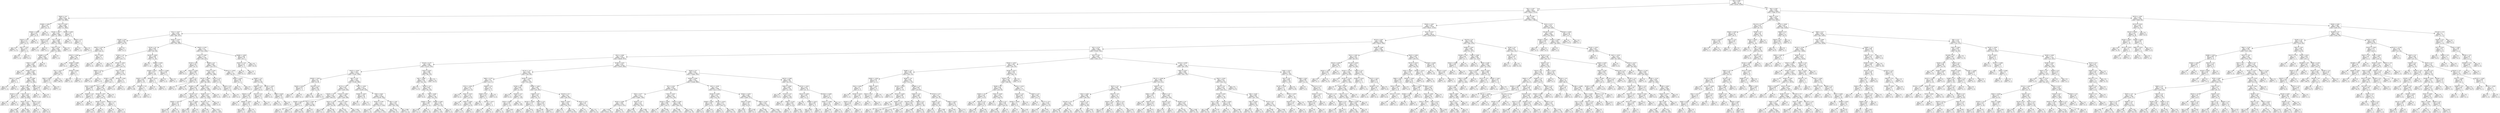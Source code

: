 digraph Tree {
node [shape=box] ;
0 [label="X[6] <= 0.098\ngini = 0.5\nsamples = 84796\nvalue = [42502, 42294]"] ;
1 [label="X[4] <= -0.197\ngini = 0.457\nsamples = 60992\nvalue = [39414, 21578]"] ;
0 -> 1 [labeldistance=2.5, labelangle=45, headlabel="True"] ;
2 [label="X[492] <= -0.0\ngini = 0.017\nsamples = 4999\nvalue = [43, 4956]"] ;
1 -> 2 ;
3 [label="X[199] <= -0.005\ngini = 0.457\nsamples = 34\nvalue = [22, 12]"] ;
2 -> 3 ;
4 [label="X[208] <= -0.009\ngini = 0.337\nsamples = 28\nvalue = [22, 6]"] ;
3 -> 4 ;
5 [label="X[525] <= 0.0\ngini = 0.211\nsamples = 25\nvalue = [22, 3]"] ;
4 -> 5 ;
6 [label="gini = 0.0\nsamples = 21\nvalue = [21, 0]"] ;
5 -> 6 ;
7 [label="X[0] <= -1.197\ngini = 0.375\nsamples = 4\nvalue = [1, 3]"] ;
5 -> 7 ;
8 [label="gini = 0.0\nsamples = 1\nvalue = [1, 0]"] ;
7 -> 8 ;
9 [label="gini = 0.0\nsamples = 3\nvalue = [0, 3]"] ;
7 -> 9 ;
10 [label="gini = 0.0\nsamples = 3\nvalue = [0, 3]"] ;
4 -> 10 ;
11 [label="gini = 0.0\nsamples = 6\nvalue = [0, 6]"] ;
3 -> 11 ;
12 [label="X[217] <= 0.033\ngini = 0.008\nsamples = 4965\nvalue = [21, 4944]"] ;
2 -> 12 ;
13 [label="X[159] <= -0.017\ngini = 0.007\nsamples = 4960\nvalue = [17, 4943]"] ;
12 -> 13 ;
14 [label="X[524] <= 0.0\ngini = 0.444\nsamples = 3\nvalue = [2, 1]"] ;
13 -> 14 ;
15 [label="gini = 0.0\nsamples = 2\nvalue = [2, 0]"] ;
14 -> 15 ;
16 [label="gini = 0.0\nsamples = 1\nvalue = [0, 1]"] ;
14 -> 16 ;
17 [label="X[7] <= 0.166\ngini = 0.006\nsamples = 4957\nvalue = [15, 4942]"] ;
13 -> 17 ;
18 [label="X[16] <= 0.705\ngini = 0.006\nsamples = 4956\nvalue = [14, 4942]"] ;
17 -> 18 ;
19 [label="X[1068] <= 0.0\ngini = 0.005\nsamples = 4955\nvalue = [13, 4942]"] ;
18 -> 19 ;
20 [label="X[20] <= -1.035\ngini = 0.005\nsamples = 4954\nvalue = [12, 4942]"] ;
19 -> 20 ;
21 [label="gini = 0.0\nsamples = 1\nvalue = [1, 0]"] ;
20 -> 21 ;
22 [label="X[294] <= -0.021\ngini = 0.004\nsamples = 4953\nvalue = [11, 4942]"] ;
20 -> 22 ;
23 [label="X[411] <= -0.004\ngini = 0.5\nsamples = 2\nvalue = [1, 1]"] ;
22 -> 23 ;
24 [label="gini = 0.0\nsamples = 1\nvalue = [1, 0]"] ;
23 -> 24 ;
25 [label="gini = 0.0\nsamples = 1\nvalue = [0, 1]"] ;
23 -> 25 ;
26 [label="X[52] <= 0.693\ngini = 0.004\nsamples = 4951\nvalue = [10, 4941]"] ;
22 -> 26 ;
27 [label="X[129] <= -0.281\ngini = 0.004\nsamples = 4948\nvalue = [9, 4939]"] ;
26 -> 27 ;
28 [label="X[745] <= -0.0\ngini = 0.278\nsamples = 6\nvalue = [1, 5]"] ;
27 -> 28 ;
29 [label="gini = 0.5\nsamples = 2\nvalue = [1, 1]"] ;
28 -> 29 ;
30 [label="gini = 0.0\nsamples = 4\nvalue = [0, 4]"] ;
28 -> 30 ;
31 [label="X[14] <= 0.14\ngini = 0.003\nsamples = 4942\nvalue = [8, 4934]"] ;
27 -> 31 ;
32 [label="X[18] <= -0.721\ngini = 0.003\nsamples = 4935\nvalue = [7, 4928]"] ;
31 -> 32 ;
33 [label="gini = 0.054\nsamples = 109\nvalue = [3, 106]"] ;
32 -> 33 ;
34 [label="gini = 0.002\nsamples = 4826\nvalue = [4, 4822]"] ;
32 -> 34 ;
35 [label="X[370] <= 0.0\ngini = 0.245\nsamples = 7\nvalue = [1, 6]"] ;
31 -> 35 ;
36 [label="gini = 0.0\nsamples = 1\nvalue = [1, 0]"] ;
35 -> 36 ;
37 [label="gini = 0.0\nsamples = 6\nvalue = [0, 6]"] ;
35 -> 37 ;
38 [label="X[603] <= -0.0\ngini = 0.444\nsamples = 3\nvalue = [1, 2]"] ;
26 -> 38 ;
39 [label="gini = 0.0\nsamples = 1\nvalue = [1, 0]"] ;
38 -> 39 ;
40 [label="gini = 0.0\nsamples = 2\nvalue = [0, 2]"] ;
38 -> 40 ;
41 [label="gini = 0.0\nsamples = 1\nvalue = [1, 0]"] ;
19 -> 41 ;
42 [label="gini = 0.0\nsamples = 1\nvalue = [1, 0]"] ;
18 -> 42 ;
43 [label="gini = 0.0\nsamples = 1\nvalue = [1, 0]"] ;
17 -> 43 ;
44 [label="X[350] <= 0.003\ngini = 0.32\nsamples = 5\nvalue = [4, 1]"] ;
12 -> 44 ;
45 [label="gini = 0.0\nsamples = 3\nvalue = [3, 0]"] ;
44 -> 45 ;
46 [label="X[633] <= 0.0\ngini = 0.5\nsamples = 2\nvalue = [1, 1]"] ;
44 -> 46 ;
47 [label="gini = 0.0\nsamples = 1\nvalue = [1, 0]"] ;
46 -> 47 ;
48 [label="gini = 0.0\nsamples = 1\nvalue = [0, 1]"] ;
46 -> 48 ;
49 [label="X[1] <= 0.503\ngini = 0.417\nsamples = 55993\nvalue = [39371, 16622]"] ;
1 -> 49 ;
50 [label="X[243] <= -0.007\ngini = 0.363\nsamples = 51419\nvalue = [39191, 12228]"] ;
49 -> 50 ;
51 [label="X[11] <= -0.027\ngini = 0.329\nsamples = 3295\nvalue = [683, 2612]"] ;
50 -> 51 ;
52 [label="X[238] <= 0.93\ngini = 0.052\nsamples = 299\nvalue = [291, 8]"] ;
51 -> 52 ;
53 [label="X[507] <= 0.027\ngini = 0.04\nsamples = 297\nvalue = [291, 6]"] ;
52 -> 53 ;
54 [label="X[547] <= -0.004\ngini = 0.02\nsamples = 291\nvalue = [288, 3]"] ;
53 -> 54 ;
55 [label="gini = 0.0\nsamples = 1\nvalue = [0, 1]"] ;
54 -> 55 ;
56 [label="X[296] <= 0.899\ngini = 0.014\nsamples = 290\nvalue = [288, 2]"] ;
54 -> 56 ;
57 [label="X[1] <= -0.522\ngini = 0.007\nsamples = 288\nvalue = [287, 1]"] ;
56 -> 57 ;
58 [label="X[82] <= 0.091\ngini = 0.219\nsamples = 8\nvalue = [7, 1]"] ;
57 -> 58 ;
59 [label="gini = 0.0\nsamples = 1\nvalue = [0, 1]"] ;
58 -> 59 ;
60 [label="gini = 0.0\nsamples = 7\nvalue = [7, 0]"] ;
58 -> 60 ;
61 [label="gini = 0.0\nsamples = 280\nvalue = [280, 0]"] ;
57 -> 61 ;
62 [label="X[738] <= 0.004\ngini = 0.5\nsamples = 2\nvalue = [1, 1]"] ;
56 -> 62 ;
63 [label="gini = 0.0\nsamples = 1\nvalue = [1, 0]"] ;
62 -> 63 ;
64 [label="gini = 0.0\nsamples = 1\nvalue = [0, 1]"] ;
62 -> 64 ;
65 [label="X[3] <= 0.248\ngini = 0.5\nsamples = 6\nvalue = [3, 3]"] ;
53 -> 65 ;
66 [label="gini = 0.0\nsamples = 3\nvalue = [3, 0]"] ;
65 -> 66 ;
67 [label="gini = 0.0\nsamples = 3\nvalue = [0, 3]"] ;
65 -> 67 ;
68 [label="gini = 0.0\nsamples = 2\nvalue = [0, 2]"] ;
52 -> 68 ;
69 [label="X[262] <= -0.012\ngini = 0.227\nsamples = 2996\nvalue = [392, 2604]"] ;
51 -> 69 ;
70 [label="X[734] <= 0.0\ngini = 0.406\nsamples = 233\nvalue = [167, 66]"] ;
69 -> 70 ;
71 [label="X[740] <= -0.0\ngini = 0.177\nsamples = 173\nvalue = [156, 17]"] ;
70 -> 71 ;
72 [label="gini = 0.0\nsamples = 3\nvalue = [0, 3]"] ;
71 -> 72 ;
73 [label="X[744] <= -0.001\ngini = 0.151\nsamples = 170\nvalue = [156, 14]"] ;
71 -> 73 ;
74 [label="X[602] <= 0.0\ngini = 0.49\nsamples = 7\nvalue = [3, 4]"] ;
73 -> 74 ;
75 [label="gini = 0.0\nsamples = 4\nvalue = [0, 4]"] ;
74 -> 75 ;
76 [label="gini = 0.0\nsamples = 3\nvalue = [3, 0]"] ;
74 -> 76 ;
77 [label="X[31] <= 0.093\ngini = 0.115\nsamples = 163\nvalue = [153, 10]"] ;
73 -> 77 ;
78 [label="X[189] <= -0.113\ngini = 0.085\nsamples = 157\nvalue = [150, 7]"] ;
77 -> 78 ;
79 [label="X[25] <= 0.055\ngini = 0.469\nsamples = 8\nvalue = [5, 3]"] ;
78 -> 79 ;
80 [label="gini = 0.0\nsamples = 2\nvalue = [0, 2]"] ;
79 -> 80 ;
81 [label="X[506] <= -0.0\ngini = 0.278\nsamples = 6\nvalue = [5, 1]"] ;
79 -> 81 ;
82 [label="gini = 0.0\nsamples = 5\nvalue = [5, 0]"] ;
81 -> 82 ;
83 [label="gini = 0.0\nsamples = 1\nvalue = [0, 1]"] ;
81 -> 83 ;
84 [label="X[15] <= 0.64\ngini = 0.052\nsamples = 149\nvalue = [145, 4]"] ;
78 -> 84 ;
85 [label="X[244] <= 1.097\ngini = 0.04\nsamples = 148\nvalue = [145, 3]"] ;
84 -> 85 ;
86 [label="X[334] <= 0.141\ngini = 0.027\nsamples = 146\nvalue = [144, 2]"] ;
85 -> 86 ;
87 [label="gini = 0.014\nsamples = 144\nvalue = [143, 1]"] ;
86 -> 87 ;
88 [label="gini = 0.5\nsamples = 2\nvalue = [1, 1]"] ;
86 -> 88 ;
89 [label="X[602] <= -0.0\ngini = 0.5\nsamples = 2\nvalue = [1, 1]"] ;
85 -> 89 ;
90 [label="gini = 0.0\nsamples = 1\nvalue = [0, 1]"] ;
89 -> 90 ;
91 [label="gini = 0.0\nsamples = 1\nvalue = [1, 0]"] ;
89 -> 91 ;
92 [label="gini = 0.0\nsamples = 1\nvalue = [0, 1]"] ;
84 -> 92 ;
93 [label="X[126] <= -0.002\ngini = 0.5\nsamples = 6\nvalue = [3, 3]"] ;
77 -> 93 ;
94 [label="gini = 0.0\nsamples = 3\nvalue = [3, 0]"] ;
93 -> 94 ;
95 [label="gini = 0.0\nsamples = 3\nvalue = [0, 3]"] ;
93 -> 95 ;
96 [label="X[478] <= -0.002\ngini = 0.299\nsamples = 60\nvalue = [11, 49]"] ;
70 -> 96 ;
97 [label="gini = 0.0\nsamples = 7\nvalue = [7, 0]"] ;
96 -> 97 ;
98 [label="X[460] <= 0.002\ngini = 0.14\nsamples = 53\nvalue = [4, 49]"] ;
96 -> 98 ;
99 [label="X[189] <= 0.011\ngini = 0.077\nsamples = 50\nvalue = [2, 48]"] ;
98 -> 99 ;
100 [label="X[203] <= 0.129\ngini = 0.041\nsamples = 48\nvalue = [1, 47]"] ;
99 -> 100 ;
101 [label="gini = 0.0\nsamples = 46\nvalue = [0, 46]"] ;
100 -> 101 ;
102 [label="X[1064] <= -0.0\ngini = 0.5\nsamples = 2\nvalue = [1, 1]"] ;
100 -> 102 ;
103 [label="gini = 0.0\nsamples = 1\nvalue = [1, 0]"] ;
102 -> 103 ;
104 [label="gini = 0.0\nsamples = 1\nvalue = [0, 1]"] ;
102 -> 104 ;
105 [label="X[346] <= 0.013\ngini = 0.5\nsamples = 2\nvalue = [1, 1]"] ;
99 -> 105 ;
106 [label="gini = 0.0\nsamples = 1\nvalue = [1, 0]"] ;
105 -> 106 ;
107 [label="gini = 0.0\nsamples = 1\nvalue = [0, 1]"] ;
105 -> 107 ;
108 [label="X[557] <= -0.009\ngini = 0.444\nsamples = 3\nvalue = [2, 1]"] ;
98 -> 108 ;
109 [label="gini = 0.0\nsamples = 2\nvalue = [2, 0]"] ;
108 -> 109 ;
110 [label="gini = 0.0\nsamples = 1\nvalue = [0, 1]"] ;
108 -> 110 ;
111 [label="X[262] <= 0.243\ngini = 0.15\nsamples = 2763\nvalue = [225, 2538]"] ;
69 -> 111 ;
112 [label="X[147] <= -0.087\ngini = 0.117\nsamples = 2700\nvalue = [169, 2531]"] ;
111 -> 112 ;
113 [label="X[720] <= -0.0\ngini = 0.162\nsamples = 45\nvalue = [41, 4]"] ;
112 -> 113 ;
114 [label="gini = 0.0\nsamples = 2\nvalue = [0, 2]"] ;
113 -> 114 ;
115 [label="X[16] <= -0.558\ngini = 0.089\nsamples = 43\nvalue = [41, 2]"] ;
113 -> 115 ;
116 [label="gini = 0.0\nsamples = 1\nvalue = [0, 1]"] ;
115 -> 116 ;
117 [label="X[58] <= 0.0\ngini = 0.046\nsamples = 42\nvalue = [41, 1]"] ;
115 -> 117 ;
118 [label="gini = 0.0\nsamples = 1\nvalue = [0, 1]"] ;
117 -> 118 ;
119 [label="gini = 0.0\nsamples = 41\nvalue = [41, 0]"] ;
117 -> 119 ;
120 [label="X[538] <= 0.0\ngini = 0.092\nsamples = 2655\nvalue = [128, 2527]"] ;
112 -> 120 ;
121 [label="X[225] <= 0.453\ngini = 0.05\nsamples = 2531\nvalue = [65, 2466]"] ;
120 -> 121 ;
122 [label="X[179] <= -0.094\ngini = 0.038\nsamples = 2509\nvalue = [48, 2461]"] ;
121 -> 122 ;
123 [label="X[1063] <= -0.0\ngini = 0.453\nsamples = 49\nvalue = [17, 32]"] ;
122 -> 123 ;
124 [label="gini = 0.0\nsamples = 6\nvalue = [6, 0]"] ;
123 -> 124 ;
125 [label="X[718] <= 0.0\ngini = 0.381\nsamples = 43\nvalue = [11, 32]"] ;
123 -> 125 ;
126 [label="X[295] <= -0.017\ngini = 0.153\nsamples = 24\nvalue = [2, 22]"] ;
125 -> 126 ;
127 [label="gini = 0.444\nsamples = 6\nvalue = [2, 4]"] ;
126 -> 127 ;
128 [label="gini = 0.0\nsamples = 18\nvalue = [0, 18]"] ;
126 -> 128 ;
129 [label="X[41] <= -0.004\ngini = 0.499\nsamples = 19\nvalue = [9, 10]"] ;
125 -> 129 ;
130 [label="gini = 0.459\nsamples = 14\nvalue = [5, 9]"] ;
129 -> 130 ;
131 [label="gini = 0.32\nsamples = 5\nvalue = [4, 1]"] ;
129 -> 131 ;
132 [label="X[206] <= 0.111\ngini = 0.025\nsamples = 2460\nvalue = [31, 2429]"] ;
122 -> 132 ;
133 [label="X[246] <= 0.13\ngini = 0.022\nsamples = 2456\nvalue = [27, 2429]"] ;
132 -> 133 ;
134 [label="X[1124] <= -0.0\ngini = 0.02\nsamples = 2454\nvalue = [25, 2429]"] ;
133 -> 134 ;
135 [label="gini = 0.48\nsamples = 10\nvalue = [4, 6]"] ;
134 -> 135 ;
136 [label="gini = 0.017\nsamples = 2444\nvalue = [21, 2423]"] ;
134 -> 136 ;
137 [label="gini = 0.0\nsamples = 2\nvalue = [2, 0]"] ;
133 -> 137 ;
138 [label="gini = 0.0\nsamples = 4\nvalue = [4, 0]"] ;
132 -> 138 ;
139 [label="X[715] <= 0.0\ngini = 0.351\nsamples = 22\nvalue = [17, 5]"] ;
121 -> 139 ;
140 [label="gini = 0.0\nsamples = 16\nvalue = [16, 0]"] ;
139 -> 140 ;
141 [label="X[442] <= 0.0\ngini = 0.278\nsamples = 6\nvalue = [1, 5]"] ;
139 -> 141 ;
142 [label="gini = 0.0\nsamples = 1\nvalue = [1, 0]"] ;
141 -> 142 ;
143 [label="gini = 0.0\nsamples = 5\nvalue = [0, 5]"] ;
141 -> 143 ;
144 [label="X[311] <= -0.002\ngini = 0.5\nsamples = 124\nvalue = [63, 61]"] ;
120 -> 144 ;
145 [label="X[303] <= 0.025\ngini = 0.046\nsamples = 42\nvalue = [41, 1]"] ;
144 -> 145 ;
146 [label="gini = 0.0\nsamples = 41\nvalue = [41, 0]"] ;
145 -> 146 ;
147 [label="gini = 0.0\nsamples = 1\nvalue = [0, 1]"] ;
145 -> 147 ;
148 [label="X[408] <= -0.0\ngini = 0.393\nsamples = 82\nvalue = [22, 60]"] ;
144 -> 148 ;
149 [label="X[460] <= -0.0\ngini = 0.444\nsamples = 27\nvalue = [18, 9]"] ;
148 -> 149 ;
150 [label="X[618] <= -0.0\ngini = 0.188\nsamples = 19\nvalue = [17, 2]"] ;
149 -> 150 ;
151 [label="gini = 0.0\nsamples = 1\nvalue = [0, 1]"] ;
150 -> 151 ;
152 [label="X[309] <= -0.001\ngini = 0.105\nsamples = 18\nvalue = [17, 1]"] ;
150 -> 152 ;
153 [label="gini = 0.444\nsamples = 3\nvalue = [2, 1]"] ;
152 -> 153 ;
154 [label="gini = 0.0\nsamples = 15\nvalue = [15, 0]"] ;
152 -> 154 ;
155 [label="X[113] <= 0.0\ngini = 0.219\nsamples = 8\nvalue = [1, 7]"] ;
149 -> 155 ;
156 [label="gini = 0.0\nsamples = 7\nvalue = [0, 7]"] ;
155 -> 156 ;
157 [label="gini = 0.0\nsamples = 1\nvalue = [1, 0]"] ;
155 -> 157 ;
158 [label="X[310] <= -0.007\ngini = 0.135\nsamples = 55\nvalue = [4, 51]"] ;
148 -> 158 ;
159 [label="gini = 0.0\nsamples = 3\nvalue = [3, 0]"] ;
158 -> 159 ;
160 [label="X[89] <= 0.026\ngini = 0.038\nsamples = 52\nvalue = [1, 51]"] ;
158 -> 160 ;
161 [label="gini = 0.0\nsamples = 51\nvalue = [0, 51]"] ;
160 -> 161 ;
162 [label="gini = 0.0\nsamples = 1\nvalue = [1, 0]"] ;
160 -> 162 ;
163 [label="X[408] <= -0.003\ngini = 0.198\nsamples = 63\nvalue = [56, 7]"] ;
111 -> 163 ;
164 [label="X[1071] <= 0.0\ngini = 0.219\nsamples = 8\nvalue = [1, 7]"] ;
163 -> 164 ;
165 [label="gini = 0.0\nsamples = 7\nvalue = [0, 7]"] ;
164 -> 165 ;
166 [label="gini = 0.0\nsamples = 1\nvalue = [1, 0]"] ;
164 -> 166 ;
167 [label="gini = 0.0\nsamples = 55\nvalue = [55, 0]"] ;
163 -> 167 ;
168 [label="X[12] <= 0.315\ngini = 0.32\nsamples = 48124\nvalue = [38508, 9616]"] ;
50 -> 168 ;
169 [label="X[274] <= 0.001\ngini = 0.286\nsamples = 45962\nvalue = [38024, 7938]"] ;
168 -> 169 ;
170 [label="X[2] <= 0.718\ngini = 0.264\nsamples = 44894\nvalue = [37853, 7041]"] ;
169 -> 170 ;
171 [label="X[21] <= 0.008\ngini = 0.242\nsamples = 42418\nvalue = [36448, 5970]"] ;
170 -> 171 ;
172 [label="X[118] <= 0.178\ngini = 0.166\nsamples = 23635\nvalue = [21470, 2165]"] ;
171 -> 172 ;
173 [label="X[197] <= -0.033\ngini = 0.159\nsamples = 23450\nvalue = [21401, 2049]"] ;
172 -> 173 ;
174 [label="X[238] <= -0.022\ngini = 0.23\nsamples = 68\nvalue = [9, 59]"] ;
173 -> 174 ;
175 [label="X[433] <= 0.019\ngini = 0.219\nsamples = 8\nvalue = [7, 1]"] ;
174 -> 175 ;
176 [label="gini = 0.0\nsamples = 7\nvalue = [7, 0]"] ;
175 -> 176 ;
177 [label="gini = 0.0\nsamples = 1\nvalue = [0, 1]"] ;
175 -> 177 ;
178 [label="X[1076] <= 0.0\ngini = 0.064\nsamples = 60\nvalue = [2, 58]"] ;
174 -> 178 ;
179 [label="gini = 0.0\nsamples = 58\nvalue = [0, 58]"] ;
178 -> 179 ;
180 [label="gini = 0.0\nsamples = 2\nvalue = [2, 0]"] ;
178 -> 180 ;
181 [label="X[9] <= -0.29\ngini = 0.156\nsamples = 23382\nvalue = [21392, 1990]"] ;
173 -> 181 ;
182 [label="X[773] <= -0.0\ngini = 0.292\nsamples = 3153\nvalue = [2593, 560]"] ;
181 -> 182 ;
183 [label="X[419] <= -0.0\ngini = 0.158\nsamples = 1049\nvalue = [958, 91]"] ;
182 -> 183 ;
184 [label="X[196] <= 0.023\ngini = 0.408\nsamples = 7\nvalue = [2, 5]"] ;
183 -> 184 ;
185 [label="gini = 0.0\nsamples = 5\nvalue = [0, 5]"] ;
184 -> 185 ;
186 [label="gini = 0.0\nsamples = 2\nvalue = [2, 0]"] ;
184 -> 186 ;
187 [label="X[12] <= 0.081\ngini = 0.151\nsamples = 1042\nvalue = [956, 86]"] ;
183 -> 187 ;
188 [label="gini = 0.146\nsamples = 1037\nvalue = [955, 82]"] ;
187 -> 188 ;
189 [label="gini = 0.32\nsamples = 5\nvalue = [1, 4]"] ;
187 -> 189 ;
190 [label="X[155] <= -0.099\ngini = 0.346\nsamples = 2104\nvalue = [1635, 469]"] ;
182 -> 190 ;
191 [label="X[551] <= -0.0\ngini = 0.493\nsamples = 86\nvalue = [38, 48]"] ;
190 -> 191 ;
192 [label="gini = 0.208\nsamples = 17\nvalue = [15, 2]"] ;
191 -> 192 ;
193 [label="gini = 0.444\nsamples = 69\nvalue = [23, 46]"] ;
191 -> 193 ;
194 [label="X[127] <= -0.001\ngini = 0.33\nsamples = 2018\nvalue = [1597, 421]"] ;
190 -> 194 ;
195 [label="gini = 0.415\nsamples = 625\nvalue = [441, 184]"] ;
194 -> 195 ;
196 [label="gini = 0.282\nsamples = 1393\nvalue = [1156, 237]"] ;
194 -> 196 ;
197 [label="X[287] <= -0.002\ngini = 0.131\nsamples = 20229\nvalue = [18799, 1430]"] ;
181 -> 197 ;
198 [label="X[280] <= -0.007\ngini = 0.139\nsamples = 40\nvalue = [3, 37]"] ;
197 -> 198 ;
199 [label="gini = 0.0\nsamples = 3\nvalue = [3, 0]"] ;
198 -> 199 ;
200 [label="gini = 0.0\nsamples = 37\nvalue = [0, 37]"] ;
198 -> 200 ;
201 [label="X[36] <= 0.644\ngini = 0.128\nsamples = 20189\nvalue = [18796, 1393]"] ;
197 -> 201 ;
202 [label="X[203] <= -0.185\ngini = 0.117\nsamples = 19377\nvalue = [18173, 1204]"] ;
201 -> 202 ;
203 [label="gini = 0.231\nsamples = 15\nvalue = [2, 13]"] ;
202 -> 203 ;
204 [label="gini = 0.115\nsamples = 19362\nvalue = [18171, 1191]"] ;
202 -> 204 ;
205 [label="X[0] <= 1.297\ngini = 0.357\nsamples = 812\nvalue = [623, 189]"] ;
201 -> 205 ;
206 [label="gini = 0.314\nsamples = 755\nvalue = [608, 147]"] ;
205 -> 206 ;
207 [label="gini = 0.388\nsamples = 57\nvalue = [15, 42]"] ;
205 -> 207 ;
208 [label="X[18] <= 0.033\ngini = 0.468\nsamples = 185\nvalue = [69, 116]"] ;
172 -> 208 ;
209 [label="X[0] <= -0.906\ngini = 0.418\nsamples = 165\nvalue = [49, 116]"] ;
208 -> 209 ;
210 [label="gini = 0.0\nsamples = 13\nvalue = [13, 0]"] ;
209 -> 210 ;
211 [label="X[354] <= -0.0\ngini = 0.361\nsamples = 152\nvalue = [36, 116]"] ;
209 -> 211 ;
212 [label="gini = 0.0\nsamples = 6\nvalue = [6, 0]"] ;
211 -> 212 ;
213 [label="X[9] <= -0.059\ngini = 0.327\nsamples = 146\nvalue = [30, 116]"] ;
211 -> 213 ;
214 [label="X[299] <= -0.001\ngini = 0.499\nsamples = 27\nvalue = [14, 13]"] ;
213 -> 214 ;
215 [label="gini = 0.291\nsamples = 17\nvalue = [14, 3]"] ;
214 -> 215 ;
216 [label="gini = 0.0\nsamples = 10\nvalue = [0, 10]"] ;
214 -> 216 ;
217 [label="X[166] <= 0.002\ngini = 0.233\nsamples = 119\nvalue = [16, 103]"] ;
213 -> 217 ;
218 [label="gini = 0.199\nsamples = 116\nvalue = [13, 103]"] ;
217 -> 218 ;
219 [label="gini = 0.0\nsamples = 3\nvalue = [3, 0]"] ;
217 -> 219 ;
220 [label="gini = 0.0\nsamples = 20\nvalue = [20, 0]"] ;
208 -> 220 ;
221 [label="X[158] <= -0.051\ngini = 0.323\nsamples = 18783\nvalue = [14978, 3805]"] ;
171 -> 221 ;
222 [label="X[773] <= -0.0\ngini = 0.481\nsamples = 838\nvalue = [338, 500]"] ;
221 -> 222 ;
223 [label="X[66] <= 0.279\ngini = 0.22\nsamples = 135\nvalue = [118, 17]"] ;
222 -> 223 ;
224 [label="X[72] <= -0.054\ngini = 0.147\nsamples = 125\nvalue = [115, 10]"] ;
223 -> 224 ;
225 [label="gini = 0.0\nsamples = 2\nvalue = [0, 2]"] ;
224 -> 225 ;
226 [label="X[44] <= -0.251\ngini = 0.122\nsamples = 123\nvalue = [115, 8]"] ;
224 -> 226 ;
227 [label="gini = 0.0\nsamples = 2\nvalue = [0, 2]"] ;
226 -> 227 ;
228 [label="X[50] <= 0.565\ngini = 0.094\nsamples = 121\nvalue = [115, 6]"] ;
226 -> 228 ;
229 [label="gini = 0.08\nsamples = 120\nvalue = [115, 5]"] ;
228 -> 229 ;
230 [label="gini = 0.0\nsamples = 1\nvalue = [0, 1]"] ;
228 -> 230 ;
231 [label="X[400] <= 0.0\ngini = 0.42\nsamples = 10\nvalue = [3, 7]"] ;
223 -> 231 ;
232 [label="X[282] <= 0.0\ngini = 0.219\nsamples = 8\nvalue = [1, 7]"] ;
231 -> 232 ;
233 [label="gini = 0.0\nsamples = 6\nvalue = [0, 6]"] ;
232 -> 233 ;
234 [label="X[172] <= -0.017\ngini = 0.5\nsamples = 2\nvalue = [1, 1]"] ;
232 -> 234 ;
235 [label="gini = 0.0\nsamples = 1\nvalue = [1, 0]"] ;
234 -> 235 ;
236 [label="gini = 0.0\nsamples = 1\nvalue = [0, 1]"] ;
234 -> 236 ;
237 [label="gini = 0.0\nsamples = 2\nvalue = [2, 0]"] ;
231 -> 237 ;
238 [label="X[259] <= -0.003\ngini = 0.43\nsamples = 703\nvalue = [220, 483]"] ;
222 -> 238 ;
239 [label="X[764] <= -0.0\ngini = 0.063\nsamples = 122\nvalue = [4, 118]"] ;
238 -> 239 ;
240 [label="gini = 0.0\nsamples = 3\nvalue = [3, 0]"] ;
239 -> 240 ;
241 [label="X[540] <= -0.0\ngini = 0.017\nsamples = 119\nvalue = [1, 118]"] ;
239 -> 241 ;
242 [label="X[79] <= 0.065\ngini = 0.124\nsamples = 15\nvalue = [1, 14]"] ;
241 -> 242 ;
243 [label="gini = 0.0\nsamples = 12\nvalue = [0, 12]"] ;
242 -> 243 ;
244 [label="gini = 0.444\nsamples = 3\nvalue = [1, 2]"] ;
242 -> 244 ;
245 [label="gini = 0.0\nsamples = 104\nvalue = [0, 104]"] ;
241 -> 245 ;
246 [label="X[269] <= -0.001\ngini = 0.467\nsamples = 581\nvalue = [216, 365]"] ;
238 -> 246 ;
247 [label="X[462] <= 0.0\ngini = 0.381\nsamples = 43\nvalue = [32, 11]"] ;
246 -> 247 ;
248 [label="X[218] <= -0.003\ngini = 0.137\nsamples = 27\nvalue = [25, 2]"] ;
247 -> 248 ;
249 [label="gini = 0.0\nsamples = 1\nvalue = [0, 1]"] ;
248 -> 249 ;
250 [label="gini = 0.074\nsamples = 26\nvalue = [25, 1]"] ;
248 -> 250 ;
251 [label="X[367] <= 0.0\ngini = 0.492\nsamples = 16\nvalue = [7, 9]"] ;
247 -> 251 ;
252 [label="gini = 0.198\nsamples = 9\nvalue = [1, 8]"] ;
251 -> 252 ;
253 [label="gini = 0.245\nsamples = 7\nvalue = [6, 1]"] ;
251 -> 253 ;
254 [label="X[1075] <= 0.0\ngini = 0.45\nsamples = 538\nvalue = [184, 354]"] ;
246 -> 254 ;
255 [label="X[38] <= -0.029\ngini = 0.423\nsamples = 461\nvalue = [140, 321]"] ;
254 -> 255 ;
256 [label="gini = 0.26\nsamples = 13\nvalue = [11, 2]"] ;
255 -> 256 ;
257 [label="gini = 0.41\nsamples = 448\nvalue = [129, 319]"] ;
255 -> 257 ;
258 [label="X[531] <= -0.0\ngini = 0.49\nsamples = 77\nvalue = [44, 33]"] ;
254 -> 258 ;
259 [label="gini = 0.0\nsamples = 10\nvalue = [10, 0]"] ;
258 -> 259 ;
260 [label="gini = 0.5\nsamples = 67\nvalue = [34, 33]"] ;
258 -> 260 ;
261 [label="X[445] <= 0.0\ngini = 0.301\nsamples = 17945\nvalue = [14640, 3305]"] ;
221 -> 261 ;
262 [label="X[208] <= 0.004\ngini = 0.287\nsamples = 17664\nvalue = [14596, 3068]"] ;
261 -> 262 ;
263 [label="X[7] <= 0.228\ngini = 0.235\nsamples = 13295\nvalue = [11483, 1812]"] ;
262 -> 263 ;
264 [label="X[35] <= 0.577\ngini = 0.211\nsamples = 12453\nvalue = [10961, 1492]"] ;
263 -> 264 ;
265 [label="X[242] <= 0.006\ngini = 0.189\nsamples = 11821\nvalue = [10570, 1251]"] ;
264 -> 265 ;
266 [label="gini = 0.185\nsamples = 11769\nvalue = [10555, 1214]"] ;
265 -> 266 ;
267 [label="gini = 0.411\nsamples = 52\nvalue = [15, 37]"] ;
265 -> 267 ;
268 [label="X[245] <= -0.0\ngini = 0.472\nsamples = 632\nvalue = [391, 241]"] ;
264 -> 268 ;
269 [label="gini = 0.285\nsamples = 192\nvalue = [159, 33]"] ;
268 -> 269 ;
270 [label="gini = 0.499\nsamples = 440\nvalue = [232, 208]"] ;
268 -> 270 ;
271 [label="X[25] <= -0.022\ngini = 0.471\nsamples = 842\nvalue = [522, 320]"] ;
263 -> 271 ;
272 [label="X[192] <= -0.043\ngini = 0.069\nsamples = 139\nvalue = [134, 5]"] ;
271 -> 272 ;
273 [label="gini = 0.0\nsamples = 1\nvalue = [0, 1]"] ;
272 -> 273 ;
274 [label="gini = 0.056\nsamples = 138\nvalue = [134, 4]"] ;
272 -> 274 ;
275 [label="X[251] <= 0.001\ngini = 0.495\nsamples = 703\nvalue = [388, 315]"] ;
271 -> 275 ;
276 [label="gini = 0.498\nsamples = 444\nvalue = [207, 237]"] ;
275 -> 276 ;
277 [label="gini = 0.421\nsamples = 259\nvalue = [181, 78]"] ;
275 -> 277 ;
278 [label="X[57] <= -0.026\ngini = 0.41\nsamples = 4369\nvalue = [3113, 1256]"] ;
262 -> 278 ;
279 [label="X[240] <= -0.008\ngini = 0.101\nsamples = 543\nvalue = [514, 29]"] ;
278 -> 279 ;
280 [label="X[309] <= 0.001\ngini = 0.494\nsamples = 18\nvalue = [10, 8]"] ;
279 -> 280 ;
281 [label="gini = 0.0\nsamples = 8\nvalue = [8, 0]"] ;
280 -> 281 ;
282 [label="gini = 0.32\nsamples = 10\nvalue = [2, 8]"] ;
280 -> 282 ;
283 [label="X[154] <= -0.015\ngini = 0.077\nsamples = 525\nvalue = [504, 21]"] ;
279 -> 283 ;
284 [label="gini = 0.5\nsamples = 6\nvalue = [3, 3]"] ;
283 -> 284 ;
285 [label="gini = 0.067\nsamples = 519\nvalue = [501, 18]"] ;
283 -> 285 ;
286 [label="X[204] <= -0.053\ngini = 0.436\nsamples = 3826\nvalue = [2599, 1227]"] ;
278 -> 286 ;
287 [label="X[323] <= 0.002\ngini = 0.178\nsamples = 91\nvalue = [9, 82]"] ;
286 -> 287 ;
288 [label="gini = 0.024\nsamples = 82\nvalue = [1, 81]"] ;
287 -> 288 ;
289 [label="gini = 0.198\nsamples = 9\nvalue = [8, 1]"] ;
287 -> 289 ;
290 [label="X[99] <= -0.105\ngini = 0.425\nsamples = 3735\nvalue = [2590, 1145]"] ;
286 -> 290 ;
291 [label="gini = 0.494\nsamples = 334\nvalue = [148, 186]"] ;
290 -> 291 ;
292 [label="gini = 0.405\nsamples = 3401\nvalue = [2442, 959]"] ;
290 -> 292 ;
293 [label="X[474] <= 0.006\ngini = 0.264\nsamples = 281\nvalue = [44, 237]"] ;
261 -> 293 ;
294 [label="X[46] <= -0.044\ngini = 0.097\nsamples = 235\nvalue = [12, 223]"] ;
293 -> 294 ;
295 [label="gini = 0.0\nsamples = 6\nvalue = [6, 0]"] ;
294 -> 295 ;
296 [label="X[724] <= -0.0\ngini = 0.051\nsamples = 229\nvalue = [6, 223]"] ;
294 -> 296 ;
297 [label="gini = 0.0\nsamples = 2\nvalue = [2, 0]"] ;
296 -> 297 ;
298 [label="X[38] <= -0.145\ngini = 0.035\nsamples = 227\nvalue = [4, 223]"] ;
296 -> 298 ;
299 [label="gini = 0.0\nsamples = 1\nvalue = [1, 0]"] ;
298 -> 299 ;
300 [label="gini = 0.026\nsamples = 226\nvalue = [3, 223]"] ;
298 -> 300 ;
301 [label="X[274] <= -0.021\ngini = 0.423\nsamples = 46\nvalue = [32, 14]"] ;
293 -> 301 ;
302 [label="X[222] <= 0.003\ngini = 0.391\nsamples = 15\nvalue = [4, 11]"] ;
301 -> 302 ;
303 [label="gini = 0.0\nsamples = 4\nvalue = [0, 4]"] ;
302 -> 303 ;
304 [label="X[369] <= -0.012\ngini = 0.463\nsamples = 11\nvalue = [4, 7]"] ;
302 -> 304 ;
305 [label="gini = 0.346\nsamples = 9\nvalue = [2, 7]"] ;
304 -> 305 ;
306 [label="gini = 0.0\nsamples = 2\nvalue = [2, 0]"] ;
304 -> 306 ;
307 [label="X[191] <= 0.095\ngini = 0.175\nsamples = 31\nvalue = [28, 3]"] ;
301 -> 307 ;
308 [label="X[387] <= -0.006\ngini = 0.124\nsamples = 30\nvalue = [28, 2]"] ;
307 -> 308 ;
309 [label="gini = 0.48\nsamples = 5\nvalue = [3, 2]"] ;
308 -> 309 ;
310 [label="gini = 0.0\nsamples = 25\nvalue = [25, 0]"] ;
308 -> 310 ;
311 [label="gini = 0.0\nsamples = 1\nvalue = [0, 1]"] ;
307 -> 311 ;
312 [label="X[21] <= 0.01\ngini = 0.491\nsamples = 2476\nvalue = [1405, 1071]"] ;
170 -> 312 ;
313 [label="X[323] <= -0.001\ngini = 0.381\nsamples = 750\nvalue = [558, 192]"] ;
312 -> 313 ;
314 [label="X[499] <= -0.0\ngini = 0.489\nsamples = 279\nvalue = [160, 119]"] ;
313 -> 314 ;
315 [label="X[395] <= -0.001\ngini = 0.225\nsamples = 31\nvalue = [27, 4]"] ;
314 -> 315 ;
316 [label="X[41] <= 0.005\ngini = 0.5\nsamples = 6\nvalue = [3, 3]"] ;
315 -> 316 ;
317 [label="gini = 0.0\nsamples = 1\nvalue = [1, 0]"] ;
316 -> 317 ;
318 [label="X[190] <= 0.013\ngini = 0.48\nsamples = 5\nvalue = [2, 3]"] ;
316 -> 318 ;
319 [label="X[534] <= 0.0\ngini = 0.444\nsamples = 3\nvalue = [2, 1]"] ;
318 -> 319 ;
320 [label="gini = 0.5\nsamples = 2\nvalue = [1, 1]"] ;
319 -> 320 ;
321 [label="gini = 0.0\nsamples = 1\nvalue = [1, 0]"] ;
319 -> 321 ;
322 [label="gini = 0.0\nsamples = 2\nvalue = [0, 2]"] ;
318 -> 322 ;
323 [label="X[69] <= -0.027\ngini = 0.077\nsamples = 25\nvalue = [24, 1]"] ;
315 -> 323 ;
324 [label="X[551] <= 0.0\ngini = 0.375\nsamples = 4\nvalue = [3, 1]"] ;
323 -> 324 ;
325 [label="gini = 0.5\nsamples = 2\nvalue = [1, 1]"] ;
324 -> 325 ;
326 [label="gini = 0.0\nsamples = 2\nvalue = [2, 0]"] ;
324 -> 326 ;
327 [label="gini = 0.0\nsamples = 21\nvalue = [21, 0]"] ;
323 -> 327 ;
328 [label="X[436] <= -0.0\ngini = 0.497\nsamples = 248\nvalue = [133, 115]"] ;
314 -> 328 ;
329 [label="X[178] <= -0.025\ngini = 0.363\nsamples = 21\nvalue = [5, 16]"] ;
328 -> 329 ;
330 [label="gini = 0.0\nsamples = 2\nvalue = [2, 0]"] ;
329 -> 330 ;
331 [label="X[215] <= -0.002\ngini = 0.266\nsamples = 19\nvalue = [3, 16]"] ;
329 -> 331 ;
332 [label="gini = 0.0\nsamples = 10\nvalue = [0, 10]"] ;
331 -> 332 ;
333 [label="X[348] <= -0.0\ngini = 0.444\nsamples = 9\nvalue = [3, 6]"] ;
331 -> 333 ;
334 [label="gini = 0.0\nsamples = 2\nvalue = [0, 2]"] ;
333 -> 334 ;
335 [label="gini = 0.49\nsamples = 7\nvalue = [3, 4]"] ;
333 -> 335 ;
336 [label="X[1096] <= -0.0\ngini = 0.492\nsamples = 227\nvalue = [128, 99]"] ;
328 -> 336 ;
337 [label="X[481] <= -0.0\ngini = 0.496\nsamples = 81\nvalue = [37, 44]"] ;
336 -> 337 ;
338 [label="X[1079] <= 0.0\ngini = 0.408\nsamples = 28\nvalue = [20, 8]"] ;
337 -> 338 ;
339 [label="gini = 0.219\nsamples = 16\nvalue = [14, 2]"] ;
338 -> 339 ;
340 [label="gini = 0.5\nsamples = 12\nvalue = [6, 6]"] ;
338 -> 340 ;
341 [label="X[604] <= 0.0\ngini = 0.436\nsamples = 53\nvalue = [17, 36]"] ;
337 -> 341 ;
342 [label="gini = 0.499\nsamples = 25\nvalue = [13, 12]"] ;
341 -> 342 ;
343 [label="gini = 0.245\nsamples = 28\nvalue = [4, 24]"] ;
341 -> 343 ;
344 [label="X[722] <= -0.0\ngini = 0.47\nsamples = 146\nvalue = [91, 55]"] ;
336 -> 344 ;
345 [label="X[483] <= -0.0\ngini = 0.489\nsamples = 117\nvalue = [67, 50]"] ;
344 -> 345 ;
346 [label="gini = 0.32\nsamples = 20\nvalue = [16, 4]"] ;
345 -> 346 ;
347 [label="gini = 0.499\nsamples = 97\nvalue = [51, 46]"] ;
345 -> 347 ;
348 [label="X[68] <= -0.012\ngini = 0.285\nsamples = 29\nvalue = [24, 5]"] ;
344 -> 348 ;
349 [label="gini = 0.444\nsamples = 12\nvalue = [8, 4]"] ;
348 -> 349 ;
350 [label="gini = 0.111\nsamples = 17\nvalue = [16, 1]"] ;
348 -> 350 ;
351 [label="X[246] <= 0.017\ngini = 0.262\nsamples = 471\nvalue = [398, 73]"] ;
313 -> 351 ;
352 [label="X[254] <= 0.0\ngini = 0.249\nsamples = 466\nvalue = [398, 68]"] ;
351 -> 352 ;
353 [label="X[548] <= 0.0\ngini = 0.359\nsamples = 239\nvalue = [183, 56]"] ;
352 -> 353 ;
354 [label="X[282] <= -0.0\ngini = 0.193\nsamples = 83\nvalue = [74, 9]"] ;
353 -> 354 ;
355 [label="gini = 0.0\nsamples = 2\nvalue = [0, 2]"] ;
354 -> 355 ;
356 [label="X[252] <= 0.0\ngini = 0.158\nsamples = 81\nvalue = [74, 7]"] ;
354 -> 356 ;
357 [label="gini = 0.042\nsamples = 47\nvalue = [46, 1]"] ;
356 -> 357 ;
358 [label="gini = 0.291\nsamples = 34\nvalue = [28, 6]"] ;
356 -> 358 ;
359 [label="X[20] <= -0.036\ngini = 0.421\nsamples = 156\nvalue = [109, 47]"] ;
353 -> 359 ;
360 [label="gini = 0.0\nsamples = 4\nvalue = [0, 4]"] ;
359 -> 360 ;
361 [label="X[254] <= 0.0\ngini = 0.406\nsamples = 152\nvalue = [109, 43]"] ;
359 -> 361 ;
362 [label="gini = 0.393\nsamples = 149\nvalue = [109, 40]"] ;
361 -> 362 ;
363 [label="gini = 0.0\nsamples = 3\nvalue = [0, 3]"] ;
361 -> 363 ;
364 [label="X[32] <= -0.424\ngini = 0.1\nsamples = 227\nvalue = [215, 12]"] ;
352 -> 364 ;
365 [label="X[410] <= -0.0\ngini = 0.469\nsamples = 8\nvalue = [3, 5]"] ;
364 -> 365 ;
366 [label="X[163] <= -0.002\ngini = 0.5\nsamples = 6\nvalue = [3, 3]"] ;
365 -> 366 ;
367 [label="gini = 0.0\nsamples = 1\nvalue = [1, 0]"] ;
366 -> 367 ;
368 [label="gini = 0.48\nsamples = 5\nvalue = [2, 3]"] ;
366 -> 368 ;
369 [label="gini = 0.0\nsamples = 2\nvalue = [0, 2]"] ;
365 -> 369 ;
370 [label="X[487] <= -0.0\ngini = 0.062\nsamples = 219\nvalue = [212, 7]"] ;
364 -> 370 ;
371 [label="gini = 0.0\nsamples = 1\nvalue = [0, 1]"] ;
370 -> 371 ;
372 [label="X[717] <= -0.0\ngini = 0.054\nsamples = 218\nvalue = [212, 6]"] ;
370 -> 372 ;
373 [label="gini = 0.48\nsamples = 5\nvalue = [3, 2]"] ;
372 -> 373 ;
374 [label="gini = 0.037\nsamples = 213\nvalue = [209, 4]"] ;
372 -> 374 ;
375 [label="gini = 0.0\nsamples = 5\nvalue = [0, 5]"] ;
351 -> 375 ;
376 [label="X[215] <= 0.006\ngini = 0.5\nsamples = 1726\nvalue = [847, 879]"] ;
312 -> 376 ;
377 [label="X[63] <= 0.023\ngini = 0.499\nsamples = 1588\nvalue = [835, 753]"] ;
376 -> 377 ;
378 [label="X[112] <= -0.008\ngini = 0.499\nsamples = 1007\nvalue = [476, 531]"] ;
377 -> 378 ;
379 [label="X[257] <= 0.0\ngini = 0.495\nsamples = 420\nvalue = [230, 190]"] ;
378 -> 379 ;
380 [label="X[52] <= 0.004\ngini = 0.499\nsamples = 380\nvalue = [198, 182]"] ;
379 -> 380 ;
381 [label="X[1104] <= -0.0\ngini = 0.491\nsamples = 261\nvalue = [148, 113]"] ;
380 -> 381 ;
382 [label="gini = 0.433\nsamples = 98\nvalue = [67, 31]"] ;
381 -> 382 ;
383 [label="gini = 0.5\nsamples = 163\nvalue = [81, 82]"] ;
381 -> 383 ;
384 [label="X[750] <= -0.0\ngini = 0.487\nsamples = 119\nvalue = [50, 69]"] ;
380 -> 384 ;
385 [label="gini = 0.5\nsamples = 84\nvalue = [42, 42]"] ;
384 -> 385 ;
386 [label="gini = 0.353\nsamples = 35\nvalue = [8, 27]"] ;
384 -> 386 ;
387 [label="X[547] <= -0.0\ngini = 0.32\nsamples = 40\nvalue = [32, 8]"] ;
379 -> 387 ;
388 [label="X[420] <= -0.0\ngini = 0.496\nsamples = 11\nvalue = [5, 6]"] ;
387 -> 388 ;
389 [label="gini = 0.278\nsamples = 6\nvalue = [5, 1]"] ;
388 -> 389 ;
390 [label="gini = 0.0\nsamples = 5\nvalue = [0, 5]"] ;
388 -> 390 ;
391 [label="X[732] <= -0.0\ngini = 0.128\nsamples = 29\nvalue = [27, 2]"] ;
387 -> 391 ;
392 [label="gini = 0.0\nsamples = 15\nvalue = [15, 0]"] ;
391 -> 392 ;
393 [label="gini = 0.245\nsamples = 14\nvalue = [12, 2]"] ;
391 -> 393 ;
394 [label="X[402] <= -0.0\ngini = 0.487\nsamples = 587\nvalue = [246, 341]"] ;
378 -> 394 ;
395 [label="X[60] <= -0.017\ngini = 0.337\nsamples = 14\nvalue = [11, 3]"] ;
394 -> 395 ;
396 [label="gini = 0.0\nsamples = 5\nvalue = [5, 0]"] ;
395 -> 396 ;
397 [label="X[205] <= 0.0\ngini = 0.444\nsamples = 9\nvalue = [6, 3]"] ;
395 -> 397 ;
398 [label="gini = 0.0\nsamples = 1\nvalue = [0, 1]"] ;
397 -> 398 ;
399 [label="gini = 0.375\nsamples = 8\nvalue = [6, 2]"] ;
397 -> 399 ;
400 [label="X[285] <= -0.0\ngini = 0.484\nsamples = 573\nvalue = [235, 338]"] ;
394 -> 400 ;
401 [label="X[379] <= 0.0\ngini = 0.208\nsamples = 17\nvalue = [2, 15]"] ;
400 -> 401 ;
402 [label="gini = 0.124\nsamples = 15\nvalue = [1, 14]"] ;
401 -> 402 ;
403 [label="gini = 0.5\nsamples = 2\nvalue = [1, 1]"] ;
401 -> 403 ;
404 [label="X[1083] <= 0.0\ngini = 0.487\nsamples = 556\nvalue = [233, 323]"] ;
400 -> 404 ;
405 [label="gini = 0.478\nsamples = 460\nvalue = [182, 278]"] ;
404 -> 405 ;
406 [label="gini = 0.498\nsamples = 96\nvalue = [51, 45]"] ;
404 -> 406 ;
407 [label="X[54] <= -0.018\ngini = 0.472\nsamples = 581\nvalue = [359, 222]"] ;
377 -> 407 ;
408 [label="X[312] <= 0.0\ngini = 0.479\nsamples = 558\nvalue = [336, 222]"] ;
407 -> 408 ;
409 [label="X[123] <= 0.001\ngini = 0.5\nsamples = 153\nvalue = [75, 78]"] ;
408 -> 409 ;
410 [label="X[1] <= -0.327\ngini = 0.493\nsamples = 107\nvalue = [47, 60]"] ;
409 -> 410 ;
411 [label="gini = 0.499\nsamples = 95\nvalue = [45, 50]"] ;
410 -> 411 ;
412 [label="gini = 0.278\nsamples = 12\nvalue = [2, 10]"] ;
410 -> 412 ;
413 [label="X[123] <= 0.001\ngini = 0.476\nsamples = 46\nvalue = [28, 18]"] ;
409 -> 413 ;
414 [label="gini = 0.0\nsamples = 12\nvalue = [12, 0]"] ;
413 -> 414 ;
415 [label="gini = 0.498\nsamples = 34\nvalue = [16, 18]"] ;
413 -> 415 ;
416 [label="X[9] <= -0.426\ngini = 0.458\nsamples = 405\nvalue = [261, 144]"] ;
408 -> 416 ;
417 [label="X[9] <= -0.426\ngini = 0.332\nsamples = 95\nvalue = [75, 20]"] ;
416 -> 417 ;
418 [label="gini = 0.372\nsamples = 81\nvalue = [61, 20]"] ;
417 -> 418 ;
419 [label="gini = 0.0\nsamples = 14\nvalue = [14, 0]"] ;
417 -> 419 ;
420 [label="X[774] <= 0.0\ngini = 0.48\nsamples = 310\nvalue = [186, 124]"] ;
416 -> 420 ;
421 [label="gini = 0.492\nsamples = 87\nvalue = [38, 49]"] ;
420 -> 421 ;
422 [label="gini = 0.446\nsamples = 223\nvalue = [148, 75]"] ;
420 -> 422 ;
423 [label="gini = 0.0\nsamples = 23\nvalue = [23, 0]"] ;
407 -> 423 ;
424 [label="X[46] <= 0.014\ngini = 0.159\nsamples = 138\nvalue = [12, 126]"] ;
376 -> 424 ;
425 [label="X[31] <= 0.01\ngini = 0.038\nsamples = 103\nvalue = [2, 101]"] ;
424 -> 425 ;
426 [label="X[179] <= 0.018\ngini = 0.172\nsamples = 21\nvalue = [2, 19]"] ;
425 -> 426 ;
427 [label="gini = 0.5\nsamples = 2\nvalue = [1, 1]"] ;
426 -> 427 ;
428 [label="X[187] <= 0.007\ngini = 0.1\nsamples = 19\nvalue = [1, 18]"] ;
426 -> 428 ;
429 [label="X[418] <= 0.0\ngini = 0.245\nsamples = 7\nvalue = [1, 6]"] ;
428 -> 429 ;
430 [label="gini = 0.0\nsamples = 1\nvalue = [1, 0]"] ;
429 -> 430 ;
431 [label="gini = 0.0\nsamples = 6\nvalue = [0, 6]"] ;
429 -> 431 ;
432 [label="gini = 0.0\nsamples = 12\nvalue = [0, 12]"] ;
428 -> 432 ;
433 [label="gini = 0.0\nsamples = 82\nvalue = [0, 82]"] ;
425 -> 433 ;
434 [label="X[96] <= 0.001\ngini = 0.408\nsamples = 35\nvalue = [10, 25]"] ;
424 -> 434 ;
435 [label="gini = 0.0\nsamples = 4\nvalue = [4, 0]"] ;
434 -> 435 ;
436 [label="X[1111] <= -0.0\ngini = 0.312\nsamples = 31\nvalue = [6, 25]"] ;
434 -> 436 ;
437 [label="X[258] <= -0.111\ngini = 0.463\nsamples = 11\nvalue = [4, 7]"] ;
436 -> 437 ;
438 [label="X[1099] <= 0.0\ngini = 0.444\nsamples = 6\nvalue = [4, 2]"] ;
437 -> 438 ;
439 [label="gini = 0.48\nsamples = 5\nvalue = [3, 2]"] ;
438 -> 439 ;
440 [label="gini = 0.0\nsamples = 1\nvalue = [1, 0]"] ;
438 -> 440 ;
441 [label="gini = 0.0\nsamples = 5\nvalue = [0, 5]"] ;
437 -> 441 ;
442 [label="X[1124] <= -0.0\ngini = 0.18\nsamples = 20\nvalue = [2, 18]"] ;
436 -> 442 ;
443 [label="gini = 0.0\nsamples = 4\nvalue = [0, 4]"] ;
442 -> 443 ;
444 [label="X[463] <= 0.0\ngini = 0.219\nsamples = 16\nvalue = [2, 14]"] ;
442 -> 444 ;
445 [label="gini = 0.153\nsamples = 12\nvalue = [1, 11]"] ;
444 -> 445 ;
446 [label="gini = 0.375\nsamples = 4\nvalue = [1, 3]"] ;
444 -> 446 ;
447 [label="X[258] <= 0.006\ngini = 0.269\nsamples = 1068\nvalue = [171, 897]"] ;
169 -> 447 ;
448 [label="X[21] <= -0.052\ngini = 0.129\nsamples = 910\nvalue = [63, 847]"] ;
447 -> 448 ;
449 [label="X[215] <= 0.004\ngini = 0.301\nsamples = 38\nvalue = [31, 7]"] ;
448 -> 449 ;
450 [label="X[545] <= -0.02\ngini = 0.061\nsamples = 32\nvalue = [31, 1]"] ;
449 -> 450 ;
451 [label="gini = 0.0\nsamples = 1\nvalue = [0, 1]"] ;
450 -> 451 ;
452 [label="gini = 0.0\nsamples = 31\nvalue = [31, 0]"] ;
450 -> 452 ;
453 [label="gini = 0.0\nsamples = 6\nvalue = [0, 6]"] ;
449 -> 453 ;
454 [label="X[1119] <= 0.001\ngini = 0.071\nsamples = 872\nvalue = [32, 840]"] ;
448 -> 454 ;
455 [label="X[103] <= -0.123\ngini = 0.044\nsamples = 849\nvalue = [19, 830]"] ;
454 -> 455 ;
456 [label="gini = 0.0\nsamples = 2\nvalue = [2, 0]"] ;
455 -> 456 ;
457 [label="X[126] <= -0.103\ngini = 0.039\nsamples = 847\nvalue = [17, 830]"] ;
455 -> 457 ;
458 [label="gini = 0.0\nsamples = 1\nvalue = [1, 0]"] ;
457 -> 458 ;
459 [label="X[26] <= 0.529\ngini = 0.037\nsamples = 846\nvalue = [16, 830]"] ;
457 -> 459 ;
460 [label="X[517] <= 0.11\ngini = 0.035\nsamples = 845\nvalue = [15, 830]"] ;
459 -> 460 ;
461 [label="X[406] <= 0.009\ngini = 0.033\nsamples = 844\nvalue = [14, 830]"] ;
460 -> 461 ;
462 [label="gini = 0.03\nsamples = 843\nvalue = [13, 830]"] ;
461 -> 462 ;
463 [label="gini = 0.0\nsamples = 1\nvalue = [1, 0]"] ;
461 -> 463 ;
464 [label="gini = 0.0\nsamples = 1\nvalue = [1, 0]"] ;
460 -> 464 ;
465 [label="gini = 0.0\nsamples = 1\nvalue = [1, 0]"] ;
459 -> 465 ;
466 [label="X[631] <= 0.0\ngini = 0.491\nsamples = 23\nvalue = [13, 10]"] ;
454 -> 466 ;
467 [label="X[280] <= -0.023\ngini = 0.153\nsamples = 12\nvalue = [11, 1]"] ;
466 -> 467 ;
468 [label="gini = 0.0\nsamples = 1\nvalue = [0, 1]"] ;
467 -> 468 ;
469 [label="gini = 0.0\nsamples = 11\nvalue = [11, 0]"] ;
467 -> 469 ;
470 [label="X[107] <= 0.013\ngini = 0.298\nsamples = 11\nvalue = [2, 9]"] ;
466 -> 470 ;
471 [label="X[1082] <= 0.0\ngini = 0.48\nsamples = 5\nvalue = [2, 3]"] ;
470 -> 471 ;
472 [label="gini = 0.0\nsamples = 2\nvalue = [2, 0]"] ;
471 -> 472 ;
473 [label="gini = 0.0\nsamples = 3\nvalue = [0, 3]"] ;
471 -> 473 ;
474 [label="gini = 0.0\nsamples = 6\nvalue = [0, 6]"] ;
470 -> 474 ;
475 [label="X[347] <= 0.004\ngini = 0.433\nsamples = 158\nvalue = [108, 50]"] ;
447 -> 475 ;
476 [label="X[273] <= 0.013\ngini = 0.344\nsamples = 136\nvalue = [106, 30]"] ;
475 -> 476 ;
477 [label="X[20] <= -0.039\ngini = 0.253\nsamples = 121\nvalue = [103, 18]"] ;
476 -> 477 ;
478 [label="X[89] <= 0.024\ngini = 0.459\nsamples = 14\nvalue = [5, 9]"] ;
477 -> 478 ;
479 [label="X[251] <= 0.085\ngini = 0.18\nsamples = 10\nvalue = [1, 9]"] ;
478 -> 479 ;
480 [label="gini = 0.0\nsamples = 8\nvalue = [0, 8]"] ;
479 -> 480 ;
481 [label="X[212] <= -0.243\ngini = 0.5\nsamples = 2\nvalue = [1, 1]"] ;
479 -> 481 ;
482 [label="gini = 0.0\nsamples = 1\nvalue = [1, 0]"] ;
481 -> 482 ;
483 [label="gini = 0.0\nsamples = 1\nvalue = [0, 1]"] ;
481 -> 483 ;
484 [label="gini = 0.0\nsamples = 4\nvalue = [4, 0]"] ;
478 -> 484 ;
485 [label="X[359] <= -0.082\ngini = 0.154\nsamples = 107\nvalue = [98, 9]"] ;
477 -> 485 ;
486 [label="X[397] <= 0.001\ngini = 0.496\nsamples = 11\nvalue = [5, 6]"] ;
485 -> 486 ;
487 [label="X[208] <= -0.038\ngini = 0.469\nsamples = 8\nvalue = [5, 3]"] ;
486 -> 487 ;
488 [label="gini = 0.0\nsamples = 3\nvalue = [0, 3]"] ;
487 -> 488 ;
489 [label="gini = 0.0\nsamples = 5\nvalue = [5, 0]"] ;
487 -> 489 ;
490 [label="gini = 0.0\nsamples = 3\nvalue = [0, 3]"] ;
486 -> 490 ;
491 [label="X[481] <= 0.0\ngini = 0.061\nsamples = 96\nvalue = [93, 3]"] ;
485 -> 491 ;
492 [label="X[34] <= -0.289\ngini = 0.041\nsamples = 95\nvalue = [93, 2]"] ;
491 -> 492 ;
493 [label="X[10] <= -0.018\ngini = 0.5\nsamples = 2\nvalue = [1, 1]"] ;
492 -> 493 ;
494 [label="gini = 0.0\nsamples = 1\nvalue = [0, 1]"] ;
493 -> 494 ;
495 [label="gini = 0.0\nsamples = 1\nvalue = [1, 0]"] ;
493 -> 495 ;
496 [label="X[2] <= 0.716\ngini = 0.021\nsamples = 93\nvalue = [92, 1]"] ;
492 -> 496 ;
497 [label="gini = 0.0\nsamples = 90\nvalue = [90, 0]"] ;
496 -> 497 ;
498 [label="gini = 0.444\nsamples = 3\nvalue = [2, 1]"] ;
496 -> 498 ;
499 [label="gini = 0.0\nsamples = 1\nvalue = [0, 1]"] ;
491 -> 499 ;
500 [label="X[184] <= -0.012\ngini = 0.32\nsamples = 15\nvalue = [3, 12]"] ;
476 -> 500 ;
501 [label="gini = 0.0\nsamples = 3\nvalue = [3, 0]"] ;
500 -> 501 ;
502 [label="gini = 0.0\nsamples = 12\nvalue = [0, 12]"] ;
500 -> 502 ;
503 [label="X[156] <= 0.038\ngini = 0.165\nsamples = 22\nvalue = [2, 20]"] ;
475 -> 503 ;
504 [label="gini = 0.0\nsamples = 19\nvalue = [0, 19]"] ;
503 -> 504 ;
505 [label="X[125] <= 0.037\ngini = 0.444\nsamples = 3\nvalue = [2, 1]"] ;
503 -> 505 ;
506 [label="gini = 0.0\nsamples = 1\nvalue = [1, 0]"] ;
505 -> 506 ;
507 [label="gini = 0.5\nsamples = 2\nvalue = [1, 1]"] ;
505 -> 507 ;
508 [label="X[1074] <= 0.0\ngini = 0.348\nsamples = 2162\nvalue = [484, 1678]"] ;
168 -> 508 ;
509 [label="X[296] <= -0.031\ngini = 0.062\nsamples = 1629\nvalue = [52, 1577]"] ;
508 -> 509 ;
510 [label="X[1064] <= -0.0\ngini = 0.087\nsamples = 22\nvalue = [21, 1]"] ;
509 -> 510 ;
511 [label="X[341] <= 0.002\ngini = 0.444\nsamples = 3\nvalue = [2, 1]"] ;
510 -> 511 ;
512 [label="gini = 0.0\nsamples = 1\nvalue = [0, 1]"] ;
511 -> 512 ;
513 [label="gini = 0.0\nsamples = 2\nvalue = [2, 0]"] ;
511 -> 513 ;
514 [label="gini = 0.0\nsamples = 19\nvalue = [19, 0]"] ;
510 -> 514 ;
515 [label="X[29] <= -0.082\ngini = 0.038\nsamples = 1607\nvalue = [31, 1576]"] ;
509 -> 515 ;
516 [label="gini = 0.0\nsamples = 8\nvalue = [8, 0]"] ;
515 -> 516 ;
517 [label="X[18] <= 0.565\ngini = 0.028\nsamples = 1599\nvalue = [23, 1576]"] ;
515 -> 517 ;
518 [label="X[437] <= 0.051\ngini = 0.014\nsamples = 1574\nvalue = [11, 1563]"] ;
517 -> 518 ;
519 [label="X[53] <= 0.648\ngini = 0.01\nsamples = 1571\nvalue = [8, 1563]"] ;
518 -> 519 ;
520 [label="X[125] <= 0.111\ngini = 0.009\nsamples = 1570\nvalue = [7, 1563]"] ;
519 -> 520 ;
521 [label="X[90] <= 0.689\ngini = 0.008\nsamples = 1569\nvalue = [6, 1563]"] ;
520 -> 521 ;
522 [label="X[52] <= 0.711\ngini = 0.006\nsamples = 1568\nvalue = [5, 1563]"] ;
521 -> 522 ;
523 [label="gini = 0.005\nsamples = 1566\nvalue = [4, 1562]"] ;
522 -> 523 ;
524 [label="gini = 0.5\nsamples = 2\nvalue = [1, 1]"] ;
522 -> 524 ;
525 [label="gini = 0.0\nsamples = 1\nvalue = [1, 0]"] ;
521 -> 525 ;
526 [label="gini = 0.0\nsamples = 1\nvalue = [1, 0]"] ;
520 -> 526 ;
527 [label="gini = 0.0\nsamples = 1\nvalue = [1, 0]"] ;
519 -> 527 ;
528 [label="gini = 0.0\nsamples = 3\nvalue = [3, 0]"] ;
518 -> 528 ;
529 [label="X[24] <= 0.023\ngini = 0.499\nsamples = 25\nvalue = [12, 13]"] ;
517 -> 529 ;
530 [label="X[747] <= -0.0\ngini = 0.26\nsamples = 13\nvalue = [11, 2]"] ;
529 -> 530 ;
531 [label="gini = 0.0\nsamples = 11\nvalue = [11, 0]"] ;
530 -> 531 ;
532 [label="gini = 0.0\nsamples = 2\nvalue = [0, 2]"] ;
530 -> 532 ;
533 [label="X[318] <= -0.001\ngini = 0.153\nsamples = 12\nvalue = [1, 11]"] ;
529 -> 533 ;
534 [label="gini = 0.0\nsamples = 1\nvalue = [1, 0]"] ;
533 -> 534 ;
535 [label="gini = 0.0\nsamples = 11\nvalue = [0, 11]"] ;
533 -> 535 ;
536 [label="X[760] <= 0.0\ngini = 0.307\nsamples = 533\nvalue = [432, 101]"] ;
508 -> 536 ;
537 [label="X[1127] <= -0.0\ngini = 0.165\nsamples = 11\nvalue = [1, 10]"] ;
536 -> 537 ;
538 [label="gini = 0.0\nsamples = 1\nvalue = [1, 0]"] ;
537 -> 538 ;
539 [label="gini = 0.0\nsamples = 10\nvalue = [0, 10]"] ;
537 -> 539 ;
540 [label="X[1101] <= 0.0\ngini = 0.288\nsamples = 522\nvalue = [431, 91]"] ;
536 -> 540 ;
541 [label="X[554] <= 0.0\ngini = 0.355\nsamples = 355\nvalue = [273, 82]"] ;
540 -> 541 ;
542 [label="X[525] <= 0.0\ngini = 0.408\nsamples = 259\nvalue = [185, 74]"] ;
541 -> 542 ;
543 [label="X[485] <= -0.0\ngini = 0.5\nsamples = 73\nvalue = [36, 37]"] ;
542 -> 543 ;
544 [label="X[164] <= -0.001\ngini = 0.236\nsamples = 22\nvalue = [19, 3]"] ;
543 -> 544 ;
545 [label="gini = 0.0\nsamples = 2\nvalue = [0, 2]"] ;
544 -> 545 ;
546 [label="X[118] <= -0.006\ngini = 0.095\nsamples = 20\nvalue = [19, 1]"] ;
544 -> 546 ;
547 [label="gini = 0.0\nsamples = 1\nvalue = [0, 1]"] ;
546 -> 547 ;
548 [label="gini = 0.0\nsamples = 19\nvalue = [19, 0]"] ;
546 -> 548 ;
549 [label="X[185] <= -0.0\ngini = 0.444\nsamples = 51\nvalue = [17, 34]"] ;
543 -> 549 ;
550 [label="X[1124] <= 0.0\ngini = 0.111\nsamples = 17\nvalue = [1, 16]"] ;
549 -> 550 ;
551 [label="X[749] <= 0.0\ngini = 0.5\nsamples = 2\nvalue = [1, 1]"] ;
550 -> 551 ;
552 [label="gini = 0.0\nsamples = 1\nvalue = [1, 0]"] ;
551 -> 552 ;
553 [label="gini = 0.0\nsamples = 1\nvalue = [0, 1]"] ;
551 -> 553 ;
554 [label="gini = 0.0\nsamples = 15\nvalue = [0, 15]"] ;
550 -> 554 ;
555 [label="X[1079] <= 0.0\ngini = 0.498\nsamples = 34\nvalue = [16, 18]"] ;
549 -> 555 ;
556 [label="X[527] <= -0.0\ngini = 0.278\nsamples = 18\nvalue = [3, 15]"] ;
555 -> 556 ;
557 [label="gini = 0.469\nsamples = 8\nvalue = [3, 5]"] ;
556 -> 557 ;
558 [label="gini = 0.0\nsamples = 10\nvalue = [0, 10]"] ;
556 -> 558 ;
559 [label="X[1082] <= 0.0\ngini = 0.305\nsamples = 16\nvalue = [13, 3]"] ;
555 -> 559 ;
560 [label="gini = 0.0\nsamples = 11\nvalue = [11, 0]"] ;
559 -> 560 ;
561 [label="gini = 0.48\nsamples = 5\nvalue = [2, 3]"] ;
559 -> 561 ;
562 [label="X[368] <= -0.0\ngini = 0.319\nsamples = 186\nvalue = [149, 37]"] ;
542 -> 562 ;
563 [label="gini = 0.0\nsamples = 3\nvalue = [0, 3]"] ;
562 -> 563 ;
564 [label="X[635] <= 0.0\ngini = 0.303\nsamples = 183\nvalue = [149, 34]"] ;
562 -> 564 ;
565 [label="X[245] <= 0.001\ngini = 0.285\nsamples = 180\nvalue = [149, 31]"] ;
564 -> 565 ;
566 [label="gini = 0.0\nsamples = 38\nvalue = [38, 0]"] ;
565 -> 566 ;
567 [label="X[420] <= -0.0\ngini = 0.341\nsamples = 142\nvalue = [111, 31]"] ;
565 -> 567 ;
568 [label="gini = 0.0\nsamples = 3\nvalue = [0, 3]"] ;
567 -> 568 ;
569 [label="gini = 0.322\nsamples = 139\nvalue = [111, 28]"] ;
567 -> 569 ;
570 [label="gini = 0.0\nsamples = 3\nvalue = [0, 3]"] ;
564 -> 570 ;
571 [label="X[79] <= -0.024\ngini = 0.153\nsamples = 96\nvalue = [88, 8]"] ;
541 -> 571 ;
572 [label="gini = 0.0\nsamples = 2\nvalue = [0, 2]"] ;
571 -> 572 ;
573 [label="X[524] <= -0.0\ngini = 0.12\nsamples = 94\nvalue = [88, 6]"] ;
571 -> 573 ;
574 [label="X[226] <= 0.0\ngini = 0.48\nsamples = 5\nvalue = [2, 3]"] ;
573 -> 574 ;
575 [label="gini = 0.0\nsamples = 2\nvalue = [2, 0]"] ;
574 -> 575 ;
576 [label="gini = 0.0\nsamples = 3\nvalue = [0, 3]"] ;
574 -> 576 ;
577 [label="X[186] <= -0.006\ngini = 0.065\nsamples = 89\nvalue = [86, 3]"] ;
573 -> 577 ;
578 [label="gini = 0.0\nsamples = 1\nvalue = [0, 1]"] ;
577 -> 578 ;
579 [label="X[9] <= 0.036\ngini = 0.044\nsamples = 88\nvalue = [86, 2]"] ;
577 -> 579 ;
580 [label="X[2] <= 0.724\ngini = 0.023\nsamples = 85\nvalue = [84, 1]"] ;
579 -> 580 ;
581 [label="gini = 0.0\nsamples = 74\nvalue = [74, 0]"] ;
580 -> 581 ;
582 [label="gini = 0.165\nsamples = 11\nvalue = [10, 1]"] ;
580 -> 582 ;
583 [label="X[237] <= 0.0\ngini = 0.444\nsamples = 3\nvalue = [2, 1]"] ;
579 -> 583 ;
584 [label="gini = 0.0\nsamples = 1\nvalue = [1, 0]"] ;
583 -> 584 ;
585 [label="gini = 0.5\nsamples = 2\nvalue = [1, 1]"] ;
583 -> 585 ;
586 [label="X[202] <= 0.001\ngini = 0.102\nsamples = 167\nvalue = [158, 9]"] ;
540 -> 586 ;
587 [label="X[29] <= 0.148\ngini = 0.043\nsamples = 135\nvalue = [132, 3]"] ;
586 -> 587 ;
588 [label="X[5] <= -0.168\ngini = 0.03\nsamples = 132\nvalue = [130, 2]"] ;
587 -> 588 ;
589 [label="X[126] <= 0.024\ngini = 0.245\nsamples = 14\nvalue = [12, 2]"] ;
588 -> 589 ;
590 [label="X[1072] <= 0.0\ngini = 0.153\nsamples = 12\nvalue = [11, 1]"] ;
589 -> 590 ;
591 [label="gini = 0.0\nsamples = 8\nvalue = [8, 0]"] ;
590 -> 591 ;
592 [label="gini = 0.375\nsamples = 4\nvalue = [3, 1]"] ;
590 -> 592 ;
593 [label="gini = 0.5\nsamples = 2\nvalue = [1, 1]"] ;
589 -> 593 ;
594 [label="gini = 0.0\nsamples = 118\nvalue = [118, 0]"] ;
588 -> 594 ;
595 [label="X[1102] <= 0.0\ngini = 0.444\nsamples = 3\nvalue = [2, 1]"] ;
587 -> 595 ;
596 [label="gini = 0.0\nsamples = 2\nvalue = [2, 0]"] ;
595 -> 596 ;
597 [label="gini = 0.0\nsamples = 1\nvalue = [0, 1]"] ;
595 -> 597 ;
598 [label="X[1126] <= 0.0\ngini = 0.305\nsamples = 32\nvalue = [26, 6]"] ;
586 -> 598 ;
599 [label="gini = 0.0\nsamples = 13\nvalue = [13, 0]"] ;
598 -> 599 ;
600 [label="X[729] <= -0.0\ngini = 0.432\nsamples = 19\nvalue = [13, 6]"] ;
598 -> 600 ;
601 [label="X[537] <= 0.0\ngini = 0.49\nsamples = 7\nvalue = [3, 4]"] ;
600 -> 601 ;
602 [label="gini = 0.0\nsamples = 3\nvalue = [0, 3]"] ;
601 -> 602 ;
603 [label="X[547] <= -0.0\ngini = 0.375\nsamples = 4\nvalue = [3, 1]"] ;
601 -> 603 ;
604 [label="gini = 0.0\nsamples = 1\nvalue = [1, 0]"] ;
603 -> 604 ;
605 [label="X[172] <= -0.004\ngini = 0.444\nsamples = 3\nvalue = [2, 1]"] ;
603 -> 605 ;
606 [label="gini = 0.0\nsamples = 1\nvalue = [1, 0]"] ;
605 -> 606 ;
607 [label="gini = 0.5\nsamples = 2\nvalue = [1, 1]"] ;
605 -> 607 ;
608 [label="X[461] <= -0.0\ngini = 0.278\nsamples = 12\nvalue = [10, 2]"] ;
600 -> 608 ;
609 [label="X[220] <= 0.001\ngini = 0.444\nsamples = 6\nvalue = [4, 2]"] ;
608 -> 609 ;
610 [label="gini = 0.375\nsamples = 4\nvalue = [3, 1]"] ;
609 -> 610 ;
611 [label="gini = 0.5\nsamples = 2\nvalue = [1, 1]"] ;
609 -> 611 ;
612 [label="gini = 0.0\nsamples = 6\nvalue = [6, 0]"] ;
608 -> 612 ;
613 [label="X[15] <= 0.172\ngini = 0.076\nsamples = 4574\nvalue = [180, 4394]"] ;
49 -> 613 ;
614 [label="X[1128] <= -0.002\ngini = 0.045\nsamples = 4491\nvalue = [104, 4387]"] ;
613 -> 614 ;
615 [label="X[249] <= -0.002\ngini = 0.444\nsamples = 12\nvalue = [8, 4]"] ;
614 -> 615 ;
616 [label="gini = 0.0\nsamples = 4\nvalue = [0, 4]"] ;
615 -> 616 ;
617 [label="gini = 0.0\nsamples = 8\nvalue = [8, 0]"] ;
615 -> 617 ;
618 [label="X[745] <= -0.098\ngini = 0.042\nsamples = 4479\nvalue = [96, 4383]"] ;
614 -> 618 ;
619 [label="gini = 0.0\nsamples = 3\nvalue = [3, 0]"] ;
618 -> 619 ;
620 [label="X[144] <= -0.031\ngini = 0.041\nsamples = 4476\nvalue = [93, 4383]"] ;
618 -> 620 ;
621 [label="gini = 0.0\nsamples = 2\nvalue = [2, 0]"] ;
620 -> 621 ;
622 [label="X[47] <= -0.535\ngini = 0.04\nsamples = 4474\nvalue = [91, 4383]"] ;
620 -> 622 ;
623 [label="gini = 0.0\nsamples = 2\nvalue = [2, 0]"] ;
622 -> 623 ;
624 [label="X[372] <= -0.571\ngini = 0.039\nsamples = 4472\nvalue = [89, 4383]"] ;
622 -> 624 ;
625 [label="gini = 0.0\nsamples = 1\nvalue = [1, 0]"] ;
624 -> 625 ;
626 [label="X[919] <= -0.139\ngini = 0.039\nsamples = 4471\nvalue = [88, 4383]"] ;
624 -> 626 ;
627 [label="gini = 0.0\nsamples = 1\nvalue = [1, 0]"] ;
626 -> 627 ;
628 [label="X[548] <= -0.101\ngini = 0.038\nsamples = 4470\nvalue = [87, 4383]"] ;
626 -> 628 ;
629 [label="gini = 0.0\nsamples = 1\nvalue = [1, 0]"] ;
628 -> 629 ;
630 [label="X[236] <= 0.654\ngini = 0.038\nsamples = 4469\nvalue = [86, 4383]"] ;
628 -> 630 ;
631 [label="X[450] <= 0.379\ngini = 0.037\nsamples = 4468\nvalue = [85, 4383]"] ;
630 -> 631 ;
632 [label="X[9] <= 0.06\ngini = 0.037\nsamples = 4467\nvalue = [84, 4383]"] ;
631 -> 632 ;
633 [label="gini = 0.017\nsamples = 2863\nvalue = [25, 2838]"] ;
632 -> 633 ;
634 [label="gini = 0.071\nsamples = 1604\nvalue = [59, 1545]"] ;
632 -> 634 ;
635 [label="gini = 0.0\nsamples = 1\nvalue = [1, 0]"] ;
631 -> 635 ;
636 [label="gini = 0.0\nsamples = 1\nvalue = [1, 0]"] ;
630 -> 636 ;
637 [label="X[234] <= 0.004\ngini = 0.154\nsamples = 83\nvalue = [76, 7]"] ;
613 -> 637 ;
638 [label="gini = 0.0\nsamples = 76\nvalue = [76, 0]"] ;
637 -> 638 ;
639 [label="gini = 0.0\nsamples = 7\nvalue = [0, 7]"] ;
637 -> 639 ;
640 [label="X[4] <= 0.304\ngini = 0.226\nsamples = 23804\nvalue = [3088, 20716]"] ;
0 -> 640 [labeldistance=2.5, labelangle=-45, headlabel="False"] ;
641 [label="X[64] <= -0.375\ngini = 0.045\nsamples = 20900\nvalue = [479, 20421]"] ;
640 -> 641 ;
642 [label="X[1113] <= 0.0\ngini = 0.419\nsamples = 124\nvalue = [87, 37]"] ;
641 -> 642 ;
643 [label="X[443] <= 0.001\ngini = 0.142\nsamples = 39\nvalue = [36, 3]"] ;
642 -> 643 ;
644 [label="X[322] <= -0.001\ngini = 0.054\nsamples = 36\nvalue = [35, 1]"] ;
643 -> 644 ;
645 [label="gini = 0.0\nsamples = 1\nvalue = [0, 1]"] ;
644 -> 645 ;
646 [label="gini = 0.0\nsamples = 35\nvalue = [35, 0]"] ;
644 -> 646 ;
647 [label="X[427] <= -0.0\ngini = 0.444\nsamples = 3\nvalue = [1, 2]"] ;
643 -> 647 ;
648 [label="gini = 0.0\nsamples = 1\nvalue = [1, 0]"] ;
647 -> 648 ;
649 [label="gini = 0.0\nsamples = 2\nvalue = [0, 2]"] ;
647 -> 649 ;
650 [label="X[769] <= 0.0\ngini = 0.48\nsamples = 85\nvalue = [51, 34]"] ;
642 -> 650 ;
651 [label="X[14] <= -0.018\ngini = 0.447\nsamples = 77\nvalue = [51, 26]"] ;
650 -> 651 ;
652 [label="gini = 0.0\nsamples = 17\nvalue = [17, 0]"] ;
651 -> 652 ;
653 [label="X[1] <= -0.491\ngini = 0.491\nsamples = 60\nvalue = [34, 26]"] ;
651 -> 653 ;
654 [label="gini = 0.0\nsamples = 3\nvalue = [0, 3]"] ;
653 -> 654 ;
655 [label="X[375] <= 0.0\ngini = 0.481\nsamples = 57\nvalue = [34, 23]"] ;
653 -> 655 ;
656 [label="X[124] <= -0.001\ngini = 0.495\nsamples = 51\nvalue = [28, 23]"] ;
655 -> 656 ;
657 [label="X[601] <= 0.0\ngini = 0.464\nsamples = 41\nvalue = [26, 15]"] ;
656 -> 657 ;
658 [label="X[117] <= 0.008\ngini = 0.266\nsamples = 19\nvalue = [16, 3]"] ;
657 -> 658 ;
659 [label="gini = 0.0\nsamples = 8\nvalue = [8, 0]"] ;
658 -> 659 ;
660 [label="X[115] <= -0.006\ngini = 0.397\nsamples = 11\nvalue = [8, 3]"] ;
658 -> 660 ;
661 [label="X[4] <= -0.131\ngini = 0.219\nsamples = 8\nvalue = [7, 1]"] ;
660 -> 661 ;
662 [label="X[56] <= 0.281\ngini = 0.375\nsamples = 4\nvalue = [3, 1]"] ;
661 -> 662 ;
663 [label="gini = 0.5\nsamples = 2\nvalue = [1, 1]"] ;
662 -> 663 ;
664 [label="gini = 0.0\nsamples = 2\nvalue = [2, 0]"] ;
662 -> 664 ;
665 [label="gini = 0.0\nsamples = 4\nvalue = [4, 0]"] ;
661 -> 665 ;
666 [label="X[542] <= 0.0\ngini = 0.444\nsamples = 3\nvalue = [1, 2]"] ;
660 -> 666 ;
667 [label="gini = 0.5\nsamples = 2\nvalue = [1, 1]"] ;
666 -> 667 ;
668 [label="gini = 0.0\nsamples = 1\nvalue = [0, 1]"] ;
666 -> 668 ;
669 [label="X[118] <= 0.0\ngini = 0.496\nsamples = 22\nvalue = [10, 12]"] ;
657 -> 669 ;
670 [label="X[66] <= 0.394\ngini = 0.499\nsamples = 19\nvalue = [10, 9]"] ;
669 -> 670 ;
671 [label="X[768] <= 0.0\ngini = 0.492\nsamples = 16\nvalue = [7, 9]"] ;
670 -> 671 ;
672 [label="gini = 0.0\nsamples = 2\nvalue = [2, 0]"] ;
671 -> 672 ;
673 [label="X[434] <= 0.001\ngini = 0.459\nsamples = 14\nvalue = [5, 9]"] ;
671 -> 673 ;
674 [label="gini = 0.0\nsamples = 3\nvalue = [0, 3]"] ;
673 -> 674 ;
675 [label="gini = 0.496\nsamples = 11\nvalue = [5, 6]"] ;
673 -> 675 ;
676 [label="gini = 0.0\nsamples = 3\nvalue = [3, 0]"] ;
670 -> 676 ;
677 [label="gini = 0.0\nsamples = 3\nvalue = [0, 3]"] ;
669 -> 677 ;
678 [label="X[157] <= 0.001\ngini = 0.32\nsamples = 10\nvalue = [2, 8]"] ;
656 -> 678 ;
679 [label="X[486] <= -0.0\ngini = 0.48\nsamples = 5\nvalue = [2, 3]"] ;
678 -> 679 ;
680 [label="gini = 0.0\nsamples = 2\nvalue = [0, 2]"] ;
679 -> 680 ;
681 [label="X[394] <= 0.001\ngini = 0.444\nsamples = 3\nvalue = [2, 1]"] ;
679 -> 681 ;
682 [label="gini = 0.5\nsamples = 2\nvalue = [1, 1]"] ;
681 -> 682 ;
683 [label="gini = 0.0\nsamples = 1\nvalue = [1, 0]"] ;
681 -> 683 ;
684 [label="gini = 0.0\nsamples = 5\nvalue = [0, 5]"] ;
678 -> 684 ;
685 [label="gini = 0.0\nsamples = 6\nvalue = [6, 0]"] ;
655 -> 685 ;
686 [label="gini = 0.0\nsamples = 8\nvalue = [0, 8]"] ;
650 -> 686 ;
687 [label="X[172] <= -0.049\ngini = 0.037\nsamples = 20776\nvalue = [392, 20384]"] ;
641 -> 687 ;
688 [label="X[630] <= 0.0\ngini = 0.17\nsamples = 32\nvalue = [29, 3]"] ;
687 -> 688 ;
689 [label="X[616] <= 0.0\ngini = 0.064\nsamples = 30\nvalue = [29, 1]"] ;
688 -> 689 ;
690 [label="gini = 0.0\nsamples = 29\nvalue = [29, 0]"] ;
689 -> 690 ;
691 [label="gini = 0.0\nsamples = 1\nvalue = [0, 1]"] ;
689 -> 691 ;
692 [label="gini = 0.0\nsamples = 2\nvalue = [0, 2]"] ;
688 -> 692 ;
693 [label="X[58] <= 0.13\ngini = 0.034\nsamples = 20744\nvalue = [363, 20381]"] ;
687 -> 693 ;
694 [label="X[10] <= 0.096\ngini = 0.021\nsamples = 19452\nvalue = [204, 19248]"] ;
693 -> 694 ;
695 [label="X[114] <= -0.258\ngini = 0.019\nsamples = 19382\nvalue = [187, 19195]"] ;
694 -> 695 ;
696 [label="X[30] <= -0.001\ngini = 0.32\nsamples = 5\nvalue = [4, 1]"] ;
695 -> 696 ;
697 [label="gini = 0.0\nsamples = 4\nvalue = [4, 0]"] ;
696 -> 697 ;
698 [label="gini = 0.0\nsamples = 1\nvalue = [0, 1]"] ;
696 -> 698 ;
699 [label="X[104] <= 0.121\ngini = 0.019\nsamples = 19377\nvalue = [183, 19194]"] ;
695 -> 699 ;
700 [label="X[447] <= -0.038\ngini = 0.018\nsamples = 19354\nvalue = [176, 19178]"] ;
699 -> 700 ;
701 [label="gini = 0.0\nsamples = 2\nvalue = [2, 0]"] ;
700 -> 701 ;
702 [label="X[128] <= -0.319\ngini = 0.018\nsamples = 19352\nvalue = [174, 19178]"] ;
700 -> 702 ;
703 [label="gini = 0.0\nsamples = 2\nvalue = [2, 0]"] ;
702 -> 703 ;
704 [label="X[186] <= -0.031\ngini = 0.018\nsamples = 19350\nvalue = [172, 19178]"] ;
702 -> 704 ;
705 [label="X[367] <= 0.009\ngini = 0.444\nsamples = 3\nvalue = [2, 1]"] ;
704 -> 705 ;
706 [label="gini = 0.0\nsamples = 2\nvalue = [2, 0]"] ;
705 -> 706 ;
707 [label="gini = 0.0\nsamples = 1\nvalue = [0, 1]"] ;
705 -> 707 ;
708 [label="X[132] <= 0.035\ngini = 0.017\nsamples = 19347\nvalue = [170, 19177]"] ;
704 -> 708 ;
709 [label="X[198] <= 0.525\ngini = 0.015\nsamples = 18866\nvalue = [142, 18724]"] ;
708 -> 709 ;
710 [label="X[56] <= -0.27\ngini = 0.015\nsamples = 18865\nvalue = [141, 18724]"] ;
709 -> 710 ;
711 [label="gini = 0.0\nsamples = 1\nvalue = [1, 0]"] ;
710 -> 711 ;
712 [label="gini = 0.015\nsamples = 18864\nvalue = [140, 18724]"] ;
710 -> 712 ;
713 [label="gini = 0.0\nsamples = 1\nvalue = [1, 0]"] ;
709 -> 713 ;
714 [label="X[1102] <= 0.0\ngini = 0.11\nsamples = 481\nvalue = [28, 453]"] ;
708 -> 714 ;
715 [label="X[16] <= -0.636\ngini = 0.099\nsamples = 477\nvalue = [25, 452]"] ;
714 -> 715 ;
716 [label="gini = 0.444\nsamples = 3\nvalue = [2, 1]"] ;
715 -> 716 ;
717 [label="gini = 0.092\nsamples = 474\nvalue = [23, 451]"] ;
715 -> 717 ;
718 [label="X[1125] <= -0.0\ngini = 0.375\nsamples = 4\nvalue = [3, 1]"] ;
714 -> 718 ;
719 [label="gini = 0.0\nsamples = 3\nvalue = [3, 0]"] ;
718 -> 719 ;
720 [label="gini = 0.0\nsamples = 1\nvalue = [0, 1]"] ;
718 -> 720 ;
721 [label="X[315] <= -0.0\ngini = 0.423\nsamples = 23\nvalue = [7, 16]"] ;
699 -> 721 ;
722 [label="X[4] <= -0.104\ngini = 0.363\nsamples = 21\nvalue = [5, 16]"] ;
721 -> 722 ;
723 [label="X[525] <= -0.0\ngini = 0.5\nsamples = 2\nvalue = [1, 1]"] ;
722 -> 723 ;
724 [label="gini = 0.0\nsamples = 1\nvalue = [1, 0]"] ;
723 -> 724 ;
725 [label="gini = 0.0\nsamples = 1\nvalue = [0, 1]"] ;
723 -> 725 ;
726 [label="X[18] <= -0.081\ngini = 0.332\nsamples = 19\nvalue = [4, 15]"] ;
722 -> 726 ;
727 [label="X[58] <= 0.129\ngini = 0.5\nsamples = 2\nvalue = [1, 1]"] ;
726 -> 727 ;
728 [label="gini = 0.0\nsamples = 1\nvalue = [0, 1]"] ;
727 -> 728 ;
729 [label="gini = 0.0\nsamples = 1\nvalue = [1, 0]"] ;
727 -> 729 ;
730 [label="X[458] <= 0.0\ngini = 0.291\nsamples = 17\nvalue = [3, 14]"] ;
726 -> 730 ;
731 [label="gini = 0.0\nsamples = 4\nvalue = [0, 4]"] ;
730 -> 731 ;
732 [label="X[12] <= 0.004\ngini = 0.355\nsamples = 13\nvalue = [3, 10]"] ;
730 -> 732 ;
733 [label="gini = 0.0\nsamples = 3\nvalue = [0, 3]"] ;
732 -> 733 ;
734 [label="X[350] <= 0.001\ngini = 0.42\nsamples = 10\nvalue = [3, 7]"] ;
732 -> 734 ;
735 [label="gini = 0.5\nsamples = 4\nvalue = [2, 2]"] ;
734 -> 735 ;
736 [label="gini = 0.278\nsamples = 6\nvalue = [1, 5]"] ;
734 -> 736 ;
737 [label="gini = 0.0\nsamples = 2\nvalue = [2, 0]"] ;
721 -> 737 ;
738 [label="X[399] <= -0.0\ngini = 0.368\nsamples = 70\nvalue = [17, 53]"] ;
694 -> 738 ;
739 [label="X[610] <= -0.0\ngini = 0.331\nsamples = 67\nvalue = [14, 53]"] ;
738 -> 739 ;
740 [label="X[338] <= 0.001\ngini = 0.398\nsamples = 51\nvalue = [14, 37]"] ;
739 -> 740 ;
741 [label="X[1101] <= -0.0\ngini = 0.289\nsamples = 40\nvalue = [7, 33]"] ;
740 -> 741 ;
742 [label="X[364] <= -0.0\ngini = 0.35\nsamples = 31\nvalue = [7, 24]"] ;
741 -> 742 ;
743 [label="X[405] <= 0.0\ngini = 0.32\nsamples = 5\nvalue = [4, 1]"] ;
742 -> 743 ;
744 [label="gini = 0.5\nsamples = 2\nvalue = [1, 1]"] ;
743 -> 744 ;
745 [label="gini = 0.0\nsamples = 3\nvalue = [3, 0]"] ;
743 -> 745 ;
746 [label="X[1101] <= -0.0\ngini = 0.204\nsamples = 26\nvalue = [3, 23]"] ;
742 -> 746 ;
747 [label="X[287] <= 0.0\ngini = 0.444\nsamples = 9\nvalue = [3, 6]"] ;
746 -> 747 ;
748 [label="X[395] <= 0.0\ngini = 0.469\nsamples = 8\nvalue = [3, 5]"] ;
747 -> 748 ;
749 [label="gini = 0.5\nsamples = 2\nvalue = [1, 1]"] ;
748 -> 749 ;
750 [label="gini = 0.444\nsamples = 6\nvalue = [2, 4]"] ;
748 -> 750 ;
751 [label="gini = 0.0\nsamples = 1\nvalue = [0, 1]"] ;
747 -> 751 ;
752 [label="gini = 0.0\nsamples = 17\nvalue = [0, 17]"] ;
746 -> 752 ;
753 [label="gini = 0.0\nsamples = 9\nvalue = [0, 9]"] ;
741 -> 753 ;
754 [label="X[157] <= 0.0\ngini = 0.463\nsamples = 11\nvalue = [7, 4]"] ;
740 -> 754 ;
755 [label="X[622] <= 0.0\ngini = 0.5\nsamples = 8\nvalue = [4, 4]"] ;
754 -> 755 ;
756 [label="X[295] <= -0.001\ngini = 0.32\nsamples = 5\nvalue = [4, 1]"] ;
755 -> 756 ;
757 [label="gini = 0.0\nsamples = 3\nvalue = [3, 0]"] ;
756 -> 757 ;
758 [label="gini = 0.5\nsamples = 2\nvalue = [1, 1]"] ;
756 -> 758 ;
759 [label="gini = 0.0\nsamples = 3\nvalue = [0, 3]"] ;
755 -> 759 ;
760 [label="gini = 0.0\nsamples = 3\nvalue = [3, 0]"] ;
754 -> 760 ;
761 [label="gini = 0.0\nsamples = 16\nvalue = [0, 16]"] ;
739 -> 761 ;
762 [label="gini = 0.0\nsamples = 3\nvalue = [3, 0]"] ;
738 -> 762 ;
763 [label="X[6] <= 0.15\ngini = 0.216\nsamples = 1292\nvalue = [159, 1133]"] ;
693 -> 763 ;
764 [label="X[45] <= 0.094\ngini = 0.455\nsamples = 123\nvalue = [43, 80]"] ;
763 -> 764 ;
765 [label="X[1108] <= 0.0\ngini = 0.408\nsamples = 112\nvalue = [32, 80]"] ;
764 -> 765 ;
766 [label="X[534] <= 0.0\ngini = 0.498\nsamples = 34\nvalue = [18, 16]"] ;
765 -> 766 ;
767 [label="gini = 0.0\nsamples = 12\nvalue = [12, 0]"] ;
766 -> 767 ;
768 [label="X[298] <= 0.002\ngini = 0.397\nsamples = 22\nvalue = [6, 16]"] ;
766 -> 768 ;
769 [label="X[147] <= -0.027\ngini = 0.266\nsamples = 19\nvalue = [3, 16]"] ;
768 -> 769 ;
770 [label="X[112] <= -0.007\ngini = 0.5\nsamples = 4\nvalue = [2, 2]"] ;
769 -> 770 ;
771 [label="gini = 0.0\nsamples = 2\nvalue = [2, 0]"] ;
770 -> 771 ;
772 [label="gini = 0.0\nsamples = 2\nvalue = [0, 2]"] ;
770 -> 772 ;
773 [label="X[291] <= -0.001\ngini = 0.124\nsamples = 15\nvalue = [1, 14]"] ;
769 -> 773 ;
774 [label="X[70] <= 0.044\ngini = 0.5\nsamples = 2\nvalue = [1, 1]"] ;
773 -> 774 ;
775 [label="gini = 0.0\nsamples = 1\nvalue = [1, 0]"] ;
774 -> 775 ;
776 [label="gini = 0.0\nsamples = 1\nvalue = [0, 1]"] ;
774 -> 776 ;
777 [label="gini = 0.0\nsamples = 13\nvalue = [0, 13]"] ;
773 -> 777 ;
778 [label="gini = 0.0\nsamples = 3\nvalue = [3, 0]"] ;
768 -> 778 ;
779 [label="X[244] <= 0.0\ngini = 0.295\nsamples = 78\nvalue = [14, 64]"] ;
765 -> 779 ;
780 [label="X[208] <= 0.003\ngini = 0.221\nsamples = 71\nvalue = [9, 62]"] ;
779 -> 780 ;
781 [label="X[368] <= 0.0\ngini = 0.185\nsamples = 68\nvalue = [7, 61]"] ;
780 -> 781 ;
782 [label="gini = 0.0\nsamples = 1\nvalue = [1, 0]"] ;
781 -> 782 ;
783 [label="X[283] <= -0.0\ngini = 0.163\nsamples = 67\nvalue = [6, 61]"] ;
781 -> 783 ;
784 [label="gini = 0.0\nsamples = 33\nvalue = [0, 33]"] ;
783 -> 784 ;
785 [label="X[434] <= 0.0\ngini = 0.291\nsamples = 34\nvalue = [6, 28]"] ;
783 -> 785 ;
786 [label="X[470] <= 0.0\ngini = 0.444\nsamples = 3\nvalue = [2, 1]"] ;
785 -> 786 ;
787 [label="gini = 0.5\nsamples = 2\nvalue = [1, 1]"] ;
786 -> 787 ;
788 [label="gini = 0.0\nsamples = 1\nvalue = [1, 0]"] ;
786 -> 788 ;
789 [label="X[641] <= -0.0\ngini = 0.225\nsamples = 31\nvalue = [4, 27]"] ;
785 -> 789 ;
790 [label="gini = 0.087\nsamples = 22\nvalue = [1, 21]"] ;
789 -> 790 ;
791 [label="gini = 0.444\nsamples = 9\nvalue = [3, 6]"] ;
789 -> 791 ;
792 [label="X[640] <= 0.0\ngini = 0.444\nsamples = 3\nvalue = [2, 1]"] ;
780 -> 792 ;
793 [label="gini = 0.0\nsamples = 1\nvalue = [0, 1]"] ;
792 -> 793 ;
794 [label="gini = 0.0\nsamples = 2\nvalue = [2, 0]"] ;
792 -> 794 ;
795 [label="X[186] <= -0.008\ngini = 0.408\nsamples = 7\nvalue = [5, 2]"] ;
779 -> 795 ;
796 [label="gini = 0.0\nsamples = 2\nvalue = [0, 2]"] ;
795 -> 796 ;
797 [label="gini = 0.0\nsamples = 5\nvalue = [5, 0]"] ;
795 -> 797 ;
798 [label="gini = 0.0\nsamples = 11\nvalue = [11, 0]"] ;
764 -> 798 ;
799 [label="X[150] <= -0.003\ngini = 0.179\nsamples = 1169\nvalue = [116, 1053]"] ;
763 -> 799 ;
800 [label="X[74] <= 0.013\ngini = 0.375\nsamples = 8\nvalue = [6, 2]"] ;
799 -> 800 ;
801 [label="gini = 0.0\nsamples = 5\nvalue = [5, 0]"] ;
800 -> 801 ;
802 [label="X[147] <= -0.006\ngini = 0.444\nsamples = 3\nvalue = [1, 2]"] ;
800 -> 802 ;
803 [label="gini = 0.0\nsamples = 1\nvalue = [0, 1]"] ;
802 -> 803 ;
804 [label="X[46] <= 0.006\ngini = 0.5\nsamples = 2\nvalue = [1, 1]"] ;
802 -> 804 ;
805 [label="gini = 0.0\nsamples = 1\nvalue = [1, 0]"] ;
804 -> 805 ;
806 [label="gini = 0.0\nsamples = 1\nvalue = [0, 1]"] ;
804 -> 806 ;
807 [label="X[165] <= 0.003\ngini = 0.172\nsamples = 1161\nvalue = [110, 1051]"] ;
799 -> 807 ;
808 [label="X[239] <= 0.001\ngini = 0.159\nsamples = 1126\nvalue = [98, 1028]"] ;
807 -> 808 ;
809 [label="X[597] <= -0.0\ngini = 0.155\nsamples = 1122\nvalue = [95, 1027]"] ;
808 -> 809 ;
810 [label="gini = 0.0\nsamples = 2\nvalue = [2, 0]"] ;
809 -> 810 ;
811 [label="X[65] <= -0.215\ngini = 0.152\nsamples = 1120\nvalue = [93, 1027]"] ;
809 -> 811 ;
812 [label="X[112] <= -0.007\ngini = 0.33\nsamples = 91\nvalue = [19, 72]"] ;
811 -> 812 ;
813 [label="X[43] <= -0.026\ngini = 0.417\nsamples = 27\nvalue = [8, 19]"] ;
812 -> 813 ;
814 [label="X[750] <= -0.0\ngini = 0.245\nsamples = 21\nvalue = [3, 18]"] ;
813 -> 814 ;
815 [label="gini = 0.375\nsamples = 8\nvalue = [2, 6]"] ;
814 -> 815 ;
816 [label="gini = 0.142\nsamples = 13\nvalue = [1, 12]"] ;
814 -> 816 ;
817 [label="X[24] <= -0.068\ngini = 0.278\nsamples = 6\nvalue = [5, 1]"] ;
813 -> 817 ;
818 [label="gini = 0.0\nsamples = 3\nvalue = [3, 0]"] ;
817 -> 818 ;
819 [label="gini = 0.444\nsamples = 3\nvalue = [2, 1]"] ;
817 -> 819 ;
820 [label="X[414] <= 0.0\ngini = 0.285\nsamples = 64\nvalue = [11, 53]"] ;
812 -> 820 ;
821 [label="X[218] <= 0.0\ngini = 0.375\nsamples = 36\nvalue = [9, 27]"] ;
820 -> 821 ;
822 [label="gini = 0.353\nsamples = 35\nvalue = [8, 27]"] ;
821 -> 822 ;
823 [label="gini = 0.0\nsamples = 1\nvalue = [1, 0]"] ;
821 -> 823 ;
824 [label="X[317] <= 0.0\ngini = 0.133\nsamples = 28\nvalue = [2, 26]"] ;
820 -> 824 ;
825 [label="gini = 0.26\nsamples = 13\nvalue = [2, 11]"] ;
824 -> 825 ;
826 [label="gini = 0.0\nsamples = 15\nvalue = [0, 15]"] ;
824 -> 826 ;
827 [label="X[35] <= 0.122\ngini = 0.133\nsamples = 1029\nvalue = [74, 955]"] ;
811 -> 827 ;
828 [label="X[139] <= 0.01\ngini = 0.129\nsamples = 1024\nvalue = [71, 953]"] ;
827 -> 828 ;
829 [label="X[353] <= -0.005\ngini = 0.126\nsamples = 1021\nvalue = [69, 952]"] ;
828 -> 829 ;
830 [label="gini = 0.0\nsamples = 1\nvalue = [1, 0]"] ;
829 -> 830 ;
831 [label="gini = 0.124\nsamples = 1020\nvalue = [68, 952]"] ;
829 -> 831 ;
832 [label="X[638] <= -0.0\ngini = 0.444\nsamples = 3\nvalue = [2, 1]"] ;
828 -> 832 ;
833 [label="gini = 0.0\nsamples = 1\nvalue = [0, 1]"] ;
832 -> 833 ;
834 [label="gini = 0.0\nsamples = 2\nvalue = [2, 0]"] ;
832 -> 834 ;
835 [label="X[202] <= -0.0\ngini = 0.48\nsamples = 5\nvalue = [3, 2]"] ;
827 -> 835 ;
836 [label="gini = 0.0\nsamples = 3\nvalue = [3, 0]"] ;
835 -> 836 ;
837 [label="gini = 0.0\nsamples = 2\nvalue = [0, 2]"] ;
835 -> 837 ;
838 [label="X[403] <= 0.0\ngini = 0.375\nsamples = 4\nvalue = [3, 1]"] ;
808 -> 838 ;
839 [label="gini = 0.0\nsamples = 3\nvalue = [3, 0]"] ;
838 -> 839 ;
840 [label="gini = 0.0\nsamples = 1\nvalue = [0, 1]"] ;
838 -> 840 ;
841 [label="X[722] <= 0.0\ngini = 0.451\nsamples = 35\nvalue = [12, 23]"] ;
807 -> 841 ;
842 [label="X[384] <= 0.0\ngini = 0.383\nsamples = 31\nvalue = [8, 23]"] ;
841 -> 842 ;
843 [label="X[1071] <= 0.0\ngini = 0.5\nsamples = 16\nvalue = [8, 8]"] ;
842 -> 843 ;
844 [label="X[616] <= 0.0\ngini = 0.397\nsamples = 11\nvalue = [3, 8]"] ;
843 -> 844 ;
845 [label="X[343] <= 0.0\ngini = 0.5\nsamples = 6\nvalue = [3, 3]"] ;
844 -> 845 ;
846 [label="gini = 0.0\nsamples = 3\nvalue = [0, 3]"] ;
845 -> 846 ;
847 [label="gini = 0.0\nsamples = 3\nvalue = [3, 0]"] ;
845 -> 847 ;
848 [label="gini = 0.0\nsamples = 5\nvalue = [0, 5]"] ;
844 -> 848 ;
849 [label="gini = 0.0\nsamples = 5\nvalue = [5, 0]"] ;
843 -> 849 ;
850 [label="gini = 0.0\nsamples = 15\nvalue = [0, 15]"] ;
842 -> 850 ;
851 [label="gini = 0.0\nsamples = 4\nvalue = [4, 0]"] ;
841 -> 851 ;
852 [label="X[375] <= -0.001\ngini = 0.183\nsamples = 2904\nvalue = [2609, 295]"] ;
640 -> 852 ;
853 [label="X[175] <= 0.024\ngini = 0.444\nsamples = 42\nvalue = [14, 28]"] ;
852 -> 853 ;
854 [label="X[122] <= 0.004\ngini = 0.291\nsamples = 34\nvalue = [6, 28]"] ;
853 -> 854 ;
855 [label="X[230] <= 0.001\ngini = 0.077\nsamples = 25\nvalue = [1, 24]"] ;
854 -> 855 ;
856 [label="gini = 0.0\nsamples = 23\nvalue = [0, 23]"] ;
855 -> 856 ;
857 [label="X[114] <= 0.022\ngini = 0.5\nsamples = 2\nvalue = [1, 1]"] ;
855 -> 857 ;
858 [label="gini = 0.0\nsamples = 1\nvalue = [1, 0]"] ;
857 -> 858 ;
859 [label="gini = 0.0\nsamples = 1\nvalue = [0, 1]"] ;
857 -> 859 ;
860 [label="X[186] <= 0.003\ngini = 0.494\nsamples = 9\nvalue = [5, 4]"] ;
854 -> 860 ;
861 [label="X[88] <= -0.012\ngini = 0.32\nsamples = 5\nvalue = [1, 4]"] ;
860 -> 861 ;
862 [label="gini = 0.0\nsamples = 4\nvalue = [0, 4]"] ;
861 -> 862 ;
863 [label="gini = 0.0\nsamples = 1\nvalue = [1, 0]"] ;
861 -> 863 ;
864 [label="gini = 0.0\nsamples = 4\nvalue = [4, 0]"] ;
860 -> 864 ;
865 [label="gini = 0.0\nsamples = 8\nvalue = [8, 0]"] ;
853 -> 865 ;
866 [label="X[283] <= 0.001\ngini = 0.169\nsamples = 2862\nvalue = [2595, 267]"] ;
852 -> 866 ;
867 [label="X[1082] <= 0.0\ngini = 0.164\nsamples = 2840\nvalue = [2584, 256]"] ;
866 -> 867 ;
868 [label="X[193] <= 0.0\ngini = 0.148\nsamples = 2532\nvalue = [2328, 204]"] ;
867 -> 868 ;
869 [label="X[84] <= -0.104\ngini = 0.166\nsamples = 2173\nvalue = [1975, 198]"] ;
868 -> 869 ;
870 [label="X[366] <= 0.001\ngini = 0.494\nsamples = 9\nvalue = [5, 4]"] ;
869 -> 870 ;
871 [label="X[194] <= -0.002\ngini = 0.444\nsamples = 3\nvalue = [1, 2]"] ;
870 -> 871 ;
872 [label="gini = 0.5\nsamples = 2\nvalue = [1, 1]"] ;
871 -> 872 ;
873 [label="gini = 0.0\nsamples = 1\nvalue = [0, 1]"] ;
871 -> 873 ;
874 [label="X[313] <= -0.0\ngini = 0.444\nsamples = 6\nvalue = [4, 2]"] ;
870 -> 874 ;
875 [label="X[140] <= 0.003\ngini = 0.444\nsamples = 3\nvalue = [1, 2]"] ;
874 -> 875 ;
876 [label="gini = 0.0\nsamples = 1\nvalue = [1, 0]"] ;
875 -> 876 ;
877 [label="gini = 0.0\nsamples = 2\nvalue = [0, 2]"] ;
875 -> 877 ;
878 [label="gini = 0.0\nsamples = 3\nvalue = [3, 0]"] ;
874 -> 878 ;
879 [label="X[251] <= -0.07\ngini = 0.163\nsamples = 2164\nvalue = [1970, 194]"] ;
869 -> 879 ;
880 [label="X[47] <= 0.0\ngini = 0.444\nsamples = 3\nvalue = [1, 2]"] ;
879 -> 880 ;
881 [label="gini = 0.0\nsamples = 1\nvalue = [1, 0]"] ;
880 -> 881 ;
882 [label="gini = 0.0\nsamples = 2\nvalue = [0, 2]"] ;
880 -> 882 ;
883 [label="X[193] <= 0.0\ngini = 0.162\nsamples = 2161\nvalue = [1969, 192]"] ;
879 -> 883 ;
884 [label="X[122] <= -0.012\ngini = 0.161\nsamples = 2158\nvalue = [1968, 190]"] ;
883 -> 884 ;
885 [label="X[76] <= 0.003\ngini = 0.182\nsamples = 1550\nvalue = [1393, 157]"] ;
884 -> 885 ;
886 [label="X[481] <= 0.0\ngini = 0.174\nsamples = 1497\nvalue = [1353, 144]"] ;
885 -> 886 ;
887 [label="X[297] <= -0.0\ngini = 0.164\nsamples = 1299\nvalue = [1182, 117]"] ;
886 -> 887 ;
888 [label="X[347] <= -0.0\ngini = 0.232\nsamples = 187\nvalue = [162, 25]"] ;
887 -> 888 ;
889 [label="gini = 0.061\nsamples = 32\nvalue = [31, 1]"] ;
888 -> 889 ;
890 [label="gini = 0.262\nsamples = 155\nvalue = [131, 24]"] ;
888 -> 890 ;
891 [label="X[489] <= -0.0\ngini = 0.152\nsamples = 1112\nvalue = [1020, 92]"] ;
887 -> 891 ;
892 [label="gini = 0.019\nsamples = 106\nvalue = [105, 1]"] ;
891 -> 892 ;
893 [label="gini = 0.165\nsamples = 1006\nvalue = [915, 91]"] ;
891 -> 893 ;
894 [label="X[622] <= 0.0\ngini = 0.236\nsamples = 198\nvalue = [171, 27]"] ;
886 -> 894 ;
895 [label="X[528] <= 0.0\ngini = 0.309\nsamples = 115\nvalue = [93, 22]"] ;
894 -> 895 ;
896 [label="gini = 0.28\nsamples = 107\nvalue = [89, 18]"] ;
895 -> 896 ;
897 [label="gini = 0.5\nsamples = 8\nvalue = [4, 4]"] ;
895 -> 897 ;
898 [label="X[343] <= -0.0\ngini = 0.113\nsamples = 83\nvalue = [78, 5]"] ;
894 -> 898 ;
899 [label="gini = 0.165\nsamples = 44\nvalue = [40, 4]"] ;
898 -> 899 ;
900 [label="gini = 0.05\nsamples = 39\nvalue = [38, 1]"] ;
898 -> 900 ;
901 [label="X[287] <= 0.0\ngini = 0.37\nsamples = 53\nvalue = [40, 13]"] ;
885 -> 901 ;
902 [label="X[473] <= -0.0\ngini = 0.49\nsamples = 14\nvalue = [8, 6]"] ;
901 -> 902 ;
903 [label="gini = 0.0\nsamples = 2\nvalue = [0, 2]"] ;
902 -> 903 ;
904 [label="X[291] <= -0.0\ngini = 0.444\nsamples = 12\nvalue = [8, 4]"] ;
902 -> 904 ;
905 [label="gini = 0.444\nsamples = 6\nvalue = [4, 2]"] ;
904 -> 905 ;
906 [label="gini = 0.444\nsamples = 6\nvalue = [4, 2]"] ;
904 -> 906 ;
907 [label="X[200] <= 0.0\ngini = 0.295\nsamples = 39\nvalue = [32, 7]"] ;
901 -> 907 ;
908 [label="X[81] <= 0.0\ngini = 0.238\nsamples = 29\nvalue = [25, 4]"] ;
907 -> 908 ;
909 [label="gini = 0.278\nsamples = 24\nvalue = [20, 4]"] ;
908 -> 909 ;
910 [label="gini = 0.0\nsamples = 5\nvalue = [5, 0]"] ;
908 -> 910 ;
911 [label="X[438] <= -0.0\ngini = 0.42\nsamples = 10\nvalue = [7, 3]"] ;
907 -> 911 ;
912 [label="gini = 0.5\nsamples = 4\nvalue = [2, 2]"] ;
911 -> 912 ;
913 [label="gini = 0.278\nsamples = 6\nvalue = [5, 1]"] ;
911 -> 913 ;
914 [label="X[131] <= 0.103\ngini = 0.103\nsamples = 608\nvalue = [575, 33]"] ;
884 -> 914 ;
915 [label="X[218] <= 0.001\ngini = 0.1\nsamples = 607\nvalue = [575, 32]"] ;
914 -> 915 ;
916 [label="X[528] <= -0.0\ngini = 0.085\nsamples = 559\nvalue = [534, 25]"] ;
915 -> 916 ;
917 [label="X[417] <= 0.0\ngini = 0.291\nsamples = 17\nvalue = [14, 3]"] ;
916 -> 917 ;
918 [label="gini = 0.444\nsamples = 3\nvalue = [1, 2]"] ;
917 -> 918 ;
919 [label="gini = 0.133\nsamples = 14\nvalue = [13, 1]"] ;
917 -> 919 ;
920 [label="X[41] <= 0.015\ngini = 0.078\nsamples = 542\nvalue = [520, 22]"] ;
916 -> 920 ;
921 [label="gini = 0.07\nsamples = 524\nvalue = [505, 19]"] ;
920 -> 921 ;
922 [label="gini = 0.278\nsamples = 18\nvalue = [15, 3]"] ;
920 -> 922 ;
923 [label="X[218] <= 0.001\ngini = 0.249\nsamples = 48\nvalue = [41, 7]"] ;
915 -> 923 ;
924 [label="X[356] <= 0.0\ngini = 0.455\nsamples = 20\nvalue = [13, 7]"] ;
923 -> 924 ;
925 [label="gini = 0.401\nsamples = 18\nvalue = [13, 5]"] ;
924 -> 925 ;
926 [label="gini = 0.0\nsamples = 2\nvalue = [0, 2]"] ;
924 -> 926 ;
927 [label="gini = 0.0\nsamples = 28\nvalue = [28, 0]"] ;
923 -> 927 ;
928 [label="gini = 0.0\nsamples = 1\nvalue = [0, 1]"] ;
914 -> 928 ;
929 [label="X[91] <= -0.146\ngini = 0.444\nsamples = 3\nvalue = [1, 2]"] ;
883 -> 929 ;
930 [label="gini = 0.0\nsamples = 1\nvalue = [0, 1]"] ;
929 -> 930 ;
931 [label="gini = 0.5\nsamples = 2\nvalue = [1, 1]"] ;
929 -> 931 ;
932 [label="X[81] <= -0.36\ngini = 0.033\nsamples = 359\nvalue = [353, 6]"] ;
868 -> 932 ;
933 [label="X[1077] <= 0.0\ngini = 0.5\nsamples = 2\nvalue = [1, 1]"] ;
932 -> 933 ;
934 [label="gini = 0.0\nsamples = 1\nvalue = [0, 1]"] ;
933 -> 934 ;
935 [label="gini = 0.0\nsamples = 1\nvalue = [1, 0]"] ;
933 -> 935 ;
936 [label="X[18] <= -0.012\ngini = 0.028\nsamples = 357\nvalue = [352, 5]"] ;
932 -> 936 ;
937 [label="X[1099] <= -0.0\ngini = 0.236\nsamples = 22\nvalue = [19, 3]"] ;
936 -> 937 ;
938 [label="X[282] <= -0.0\ngini = 0.172\nsamples = 21\nvalue = [19, 2]"] ;
937 -> 938 ;
939 [label="X[423] <= -0.0\ngini = 0.346\nsamples = 9\nvalue = [7, 2]"] ;
938 -> 939 ;
940 [label="gini = 0.0\nsamples = 6\nvalue = [6, 0]"] ;
939 -> 940 ;
941 [label="X[473] <= -0.0\ngini = 0.444\nsamples = 3\nvalue = [1, 2]"] ;
939 -> 941 ;
942 [label="gini = 0.0\nsamples = 1\nvalue = [0, 1]"] ;
941 -> 942 ;
943 [label="gini = 0.5\nsamples = 2\nvalue = [1, 1]"] ;
941 -> 943 ;
944 [label="gini = 0.0\nsamples = 12\nvalue = [12, 0]"] ;
938 -> 944 ;
945 [label="gini = 0.0\nsamples = 1\nvalue = [0, 1]"] ;
937 -> 945 ;
946 [label="X[48] <= 0.159\ngini = 0.012\nsamples = 335\nvalue = [333, 2]"] ;
936 -> 946 ;
947 [label="X[105] <= 0.07\ngini = 0.006\nsamples = 328\nvalue = [327, 1]"] ;
946 -> 947 ;
948 [label="gini = 0.0\nsamples = 309\nvalue = [309, 0]"] ;
947 -> 948 ;
949 [label="X[245] <= 0.0\ngini = 0.1\nsamples = 19\nvalue = [18, 1]"] ;
947 -> 949 ;
950 [label="gini = 0.0\nsamples = 18\nvalue = [18, 0]"] ;
949 -> 950 ;
951 [label="gini = 0.0\nsamples = 1\nvalue = [0, 1]"] ;
949 -> 951 ;
952 [label="X[764] <= -0.0\ngini = 0.245\nsamples = 7\nvalue = [6, 1]"] ;
946 -> 952 ;
953 [label="gini = 0.0\nsamples = 6\nvalue = [6, 0]"] ;
952 -> 953 ;
954 [label="gini = 0.0\nsamples = 1\nvalue = [0, 1]"] ;
952 -> 954 ;
955 [label="X[131] <= -0.002\ngini = 0.281\nsamples = 308\nvalue = [256, 52]"] ;
867 -> 955 ;
956 [label="X[162] <= -0.002\ngini = 0.127\nsamples = 117\nvalue = [109, 8]"] ;
955 -> 956 ;
957 [label="X[457] <= 0.0\ngini = 0.49\nsamples = 7\nvalue = [4, 3]"] ;
956 -> 957 ;
958 [label="X[1089] <= -0.0\ngini = 0.48\nsamples = 5\nvalue = [2, 3]"] ;
957 -> 958 ;
959 [label="gini = 0.0\nsamples = 2\nvalue = [0, 2]"] ;
958 -> 959 ;
960 [label="X[399] <= 0.001\ngini = 0.444\nsamples = 3\nvalue = [2, 1]"] ;
958 -> 960 ;
961 [label="gini = 0.0\nsamples = 2\nvalue = [2, 0]"] ;
960 -> 961 ;
962 [label="gini = 0.0\nsamples = 1\nvalue = [0, 1]"] ;
960 -> 962 ;
963 [label="gini = 0.0\nsamples = 2\nvalue = [2, 0]"] ;
957 -> 963 ;
964 [label="X[38] <= 0.022\ngini = 0.087\nsamples = 110\nvalue = [105, 5]"] ;
956 -> 964 ;
965 [label="X[104] <= 0.027\ngini = 0.071\nsamples = 108\nvalue = [104, 4]"] ;
964 -> 965 ;
966 [label="X[83] <= 0.188\ngini = 0.056\nsamples = 105\nvalue = [102, 3]"] ;
965 -> 966 ;
967 [label="X[107] <= 0.002\ngini = 0.039\nsamples = 101\nvalue = [99, 2]"] ;
966 -> 967 ;
968 [label="gini = 0.0\nsamples = 84\nvalue = [84, 0]"] ;
967 -> 968 ;
969 [label="X[1110] <= -0.0\ngini = 0.208\nsamples = 17\nvalue = [15, 2]"] ;
967 -> 969 ;
970 [label="gini = 0.0\nsamples = 1\nvalue = [0, 1]"] ;
969 -> 970 ;
971 [label="X[437] <= 0.0\ngini = 0.117\nsamples = 16\nvalue = [15, 1]"] ;
969 -> 971 ;
972 [label="gini = 0.0\nsamples = 13\nvalue = [13, 0]"] ;
971 -> 972 ;
973 [label="X[538] <= -0.0\ngini = 0.444\nsamples = 3\nvalue = [2, 1]"] ;
971 -> 973 ;
974 [label="gini = 0.5\nsamples = 2\nvalue = [1, 1]"] ;
973 -> 974 ;
975 [label="gini = 0.0\nsamples = 1\nvalue = [1, 0]"] ;
973 -> 975 ;
976 [label="X[258] <= 0.0\ngini = 0.375\nsamples = 4\nvalue = [3, 1]"] ;
966 -> 976 ;
977 [label="gini = 0.0\nsamples = 1\nvalue = [0, 1]"] ;
976 -> 977 ;
978 [label="gini = 0.0\nsamples = 3\nvalue = [3, 0]"] ;
976 -> 978 ;
979 [label="X[258] <= -0.0\ngini = 0.444\nsamples = 3\nvalue = [2, 1]"] ;
965 -> 979 ;
980 [label="gini = 0.0\nsamples = 1\nvalue = [1, 0]"] ;
979 -> 980 ;
981 [label="gini = 0.5\nsamples = 2\nvalue = [1, 1]"] ;
979 -> 981 ;
982 [label="X[627] <= -0.0\ngini = 0.5\nsamples = 2\nvalue = [1, 1]"] ;
964 -> 982 ;
983 [label="gini = 0.0\nsamples = 1\nvalue = [0, 1]"] ;
982 -> 983 ;
984 [label="gini = 0.0\nsamples = 1\nvalue = [1, 0]"] ;
982 -> 984 ;
985 [label="X[112] <= -0.138\ngini = 0.355\nsamples = 191\nvalue = [147, 44]"] ;
955 -> 985 ;
986 [label="gini = 0.0\nsamples = 2\nvalue = [0, 2]"] ;
985 -> 986 ;
987 [label="X[597] <= 0.0\ngini = 0.346\nsamples = 189\nvalue = [147, 42]"] ;
985 -> 987 ;
988 [label="X[548] <= 0.0\ngini = 0.486\nsamples = 24\nvalue = [14, 10]"] ;
987 -> 988 ;
989 [label="gini = 0.0\nsamples = 3\nvalue = [0, 3]"] ;
988 -> 989 ;
990 [label="X[278] <= -0.0\ngini = 0.444\nsamples = 21\nvalue = [14, 7]"] ;
988 -> 990 ;
991 [label="X[759] <= 0.0\ngini = 0.484\nsamples = 17\nvalue = [10, 7]"] ;
990 -> 991 ;
992 [label="gini = 0.0\nsamples = 3\nvalue = [0, 3]"] ;
991 -> 992 ;
993 [label="X[768] <= -0.0\ngini = 0.408\nsamples = 14\nvalue = [10, 4]"] ;
991 -> 993 ;
994 [label="gini = 0.0\nsamples = 2\nvalue = [2, 0]"] ;
993 -> 994 ;
995 [label="X[259] <= 0.004\ngini = 0.444\nsamples = 12\nvalue = [8, 4]"] ;
993 -> 995 ;
996 [label="X[114] <= -0.019\ngini = 0.397\nsamples = 11\nvalue = [8, 3]"] ;
995 -> 996 ;
997 [label="gini = 0.444\nsamples = 9\nvalue = [6, 3]"] ;
996 -> 997 ;
998 [label="gini = 0.0\nsamples = 2\nvalue = [2, 0]"] ;
996 -> 998 ;
999 [label="gini = 0.0\nsamples = 1\nvalue = [0, 1]"] ;
995 -> 999 ;
1000 [label="gini = 0.0\nsamples = 4\nvalue = [4, 0]"] ;
990 -> 1000 ;
1001 [label="X[525] <= 0.0\ngini = 0.313\nsamples = 165\nvalue = [133, 32]"] ;
987 -> 1001 ;
1002 [label="X[1106] <= 0.0\ngini = 0.364\nsamples = 121\nvalue = [92, 29]"] ;
1001 -> 1002 ;
1003 [label="X[186] <= -0.025\ngini = 0.33\nsamples = 115\nvalue = [91, 24]"] ;
1002 -> 1003 ;
1004 [label="gini = 0.0\nsamples = 2\nvalue = [0, 2]"] ;
1003 -> 1004 ;
1005 [label="X[288] <= 0.0\ngini = 0.314\nsamples = 113\nvalue = [91, 22]"] ;
1003 -> 1005 ;
1006 [label="X[19] <= -0.006\ngini = 0.351\nsamples = 97\nvalue = [75, 22]"] ;
1005 -> 1006 ;
1007 [label="X[81] <= -0.064\ngini = 0.312\nsamples = 88\nvalue = [71, 17]"] ;
1006 -> 1007 ;
1008 [label="gini = 0.0\nsamples = 1\nvalue = [0, 1]"] ;
1007 -> 1008 ;
1009 [label="gini = 0.3\nsamples = 87\nvalue = [71, 16]"] ;
1007 -> 1009 ;
1010 [label="X[616] <= 0.0\ngini = 0.494\nsamples = 9\nvalue = [4, 5]"] ;
1006 -> 1010 ;
1011 [label="gini = 0.0\nsamples = 3\nvalue = [0, 3]"] ;
1010 -> 1011 ;
1012 [label="gini = 0.444\nsamples = 6\nvalue = [4, 2]"] ;
1010 -> 1012 ;
1013 [label="gini = 0.0\nsamples = 16\nvalue = [16, 0]"] ;
1005 -> 1013 ;
1014 [label="X[556] <= 0.0\ngini = 0.278\nsamples = 6\nvalue = [1, 5]"] ;
1002 -> 1014 ;
1015 [label="gini = 0.0\nsamples = 5\nvalue = [0, 5]"] ;
1014 -> 1015 ;
1016 [label="gini = 0.0\nsamples = 1\nvalue = [1, 0]"] ;
1014 -> 1016 ;
1017 [label="X[233] <= -0.0\ngini = 0.127\nsamples = 44\nvalue = [41, 3]"] ;
1001 -> 1017 ;
1018 [label="X[13] <= -0.003\ngini = 0.048\nsamples = 41\nvalue = [40, 1]"] ;
1017 -> 1018 ;
1019 [label="X[628] <= -0.0\ngini = 0.444\nsamples = 3\nvalue = [2, 1]"] ;
1018 -> 1019 ;
1020 [label="gini = 0.0\nsamples = 2\nvalue = [2, 0]"] ;
1019 -> 1020 ;
1021 [label="gini = 0.0\nsamples = 1\nvalue = [0, 1]"] ;
1019 -> 1021 ;
1022 [label="gini = 0.0\nsamples = 38\nvalue = [38, 0]"] ;
1018 -> 1022 ;
1023 [label="X[122] <= -0.002\ngini = 0.444\nsamples = 3\nvalue = [1, 2]"] ;
1017 -> 1023 ;
1024 [label="gini = 0.0\nsamples = 1\nvalue = [0, 1]"] ;
1023 -> 1024 ;
1025 [label="X[122] <= -0.002\ngini = 0.5\nsamples = 2\nvalue = [1, 1]"] ;
1023 -> 1025 ;
1026 [label="gini = 0.0\nsamples = 1\nvalue = [1, 0]"] ;
1025 -> 1026 ;
1027 [label="gini = 0.0\nsamples = 1\nvalue = [0, 1]"] ;
1025 -> 1027 ;
1028 [label="X[1102] <= -0.0\ngini = 0.5\nsamples = 22\nvalue = [11, 11]"] ;
866 -> 1028 ;
1029 [label="X[330] <= 0.0\ngini = 0.457\nsamples = 17\nvalue = [11, 6]"] ;
1028 -> 1029 ;
1030 [label="X[7] <= 0.223\ngini = 0.32\nsamples = 10\nvalue = [8, 2]"] ;
1029 -> 1030 ;
1031 [label="gini = 0.0\nsamples = 6\nvalue = [6, 0]"] ;
1030 -> 1031 ;
1032 [label="X[492] <= 0.0\ngini = 0.5\nsamples = 4\nvalue = [2, 2]"] ;
1030 -> 1032 ;
1033 [label="gini = 0.0\nsamples = 2\nvalue = [2, 0]"] ;
1032 -> 1033 ;
1034 [label="gini = 0.0\nsamples = 2\nvalue = [0, 2]"] ;
1032 -> 1034 ;
1035 [label="X[5] <= 0.082\ngini = 0.49\nsamples = 7\nvalue = [3, 4]"] ;
1029 -> 1035 ;
1036 [label="gini = 0.0\nsamples = 2\nvalue = [0, 2]"] ;
1035 -> 1036 ;
1037 [label="X[765] <= -0.0\ngini = 0.48\nsamples = 5\nvalue = [3, 2]"] ;
1035 -> 1037 ;
1038 [label="X[1085] <= -0.0\ngini = 0.444\nsamples = 3\nvalue = [1, 2]"] ;
1037 -> 1038 ;
1039 [label="gini = 0.0\nsamples = 1\nvalue = [1, 0]"] ;
1038 -> 1039 ;
1040 [label="gini = 0.0\nsamples = 2\nvalue = [0, 2]"] ;
1038 -> 1040 ;
1041 [label="gini = 0.0\nsamples = 2\nvalue = [2, 0]"] ;
1037 -> 1041 ;
1042 [label="gini = 0.0\nsamples = 5\nvalue = [0, 5]"] ;
1028 -> 1042 ;
}
